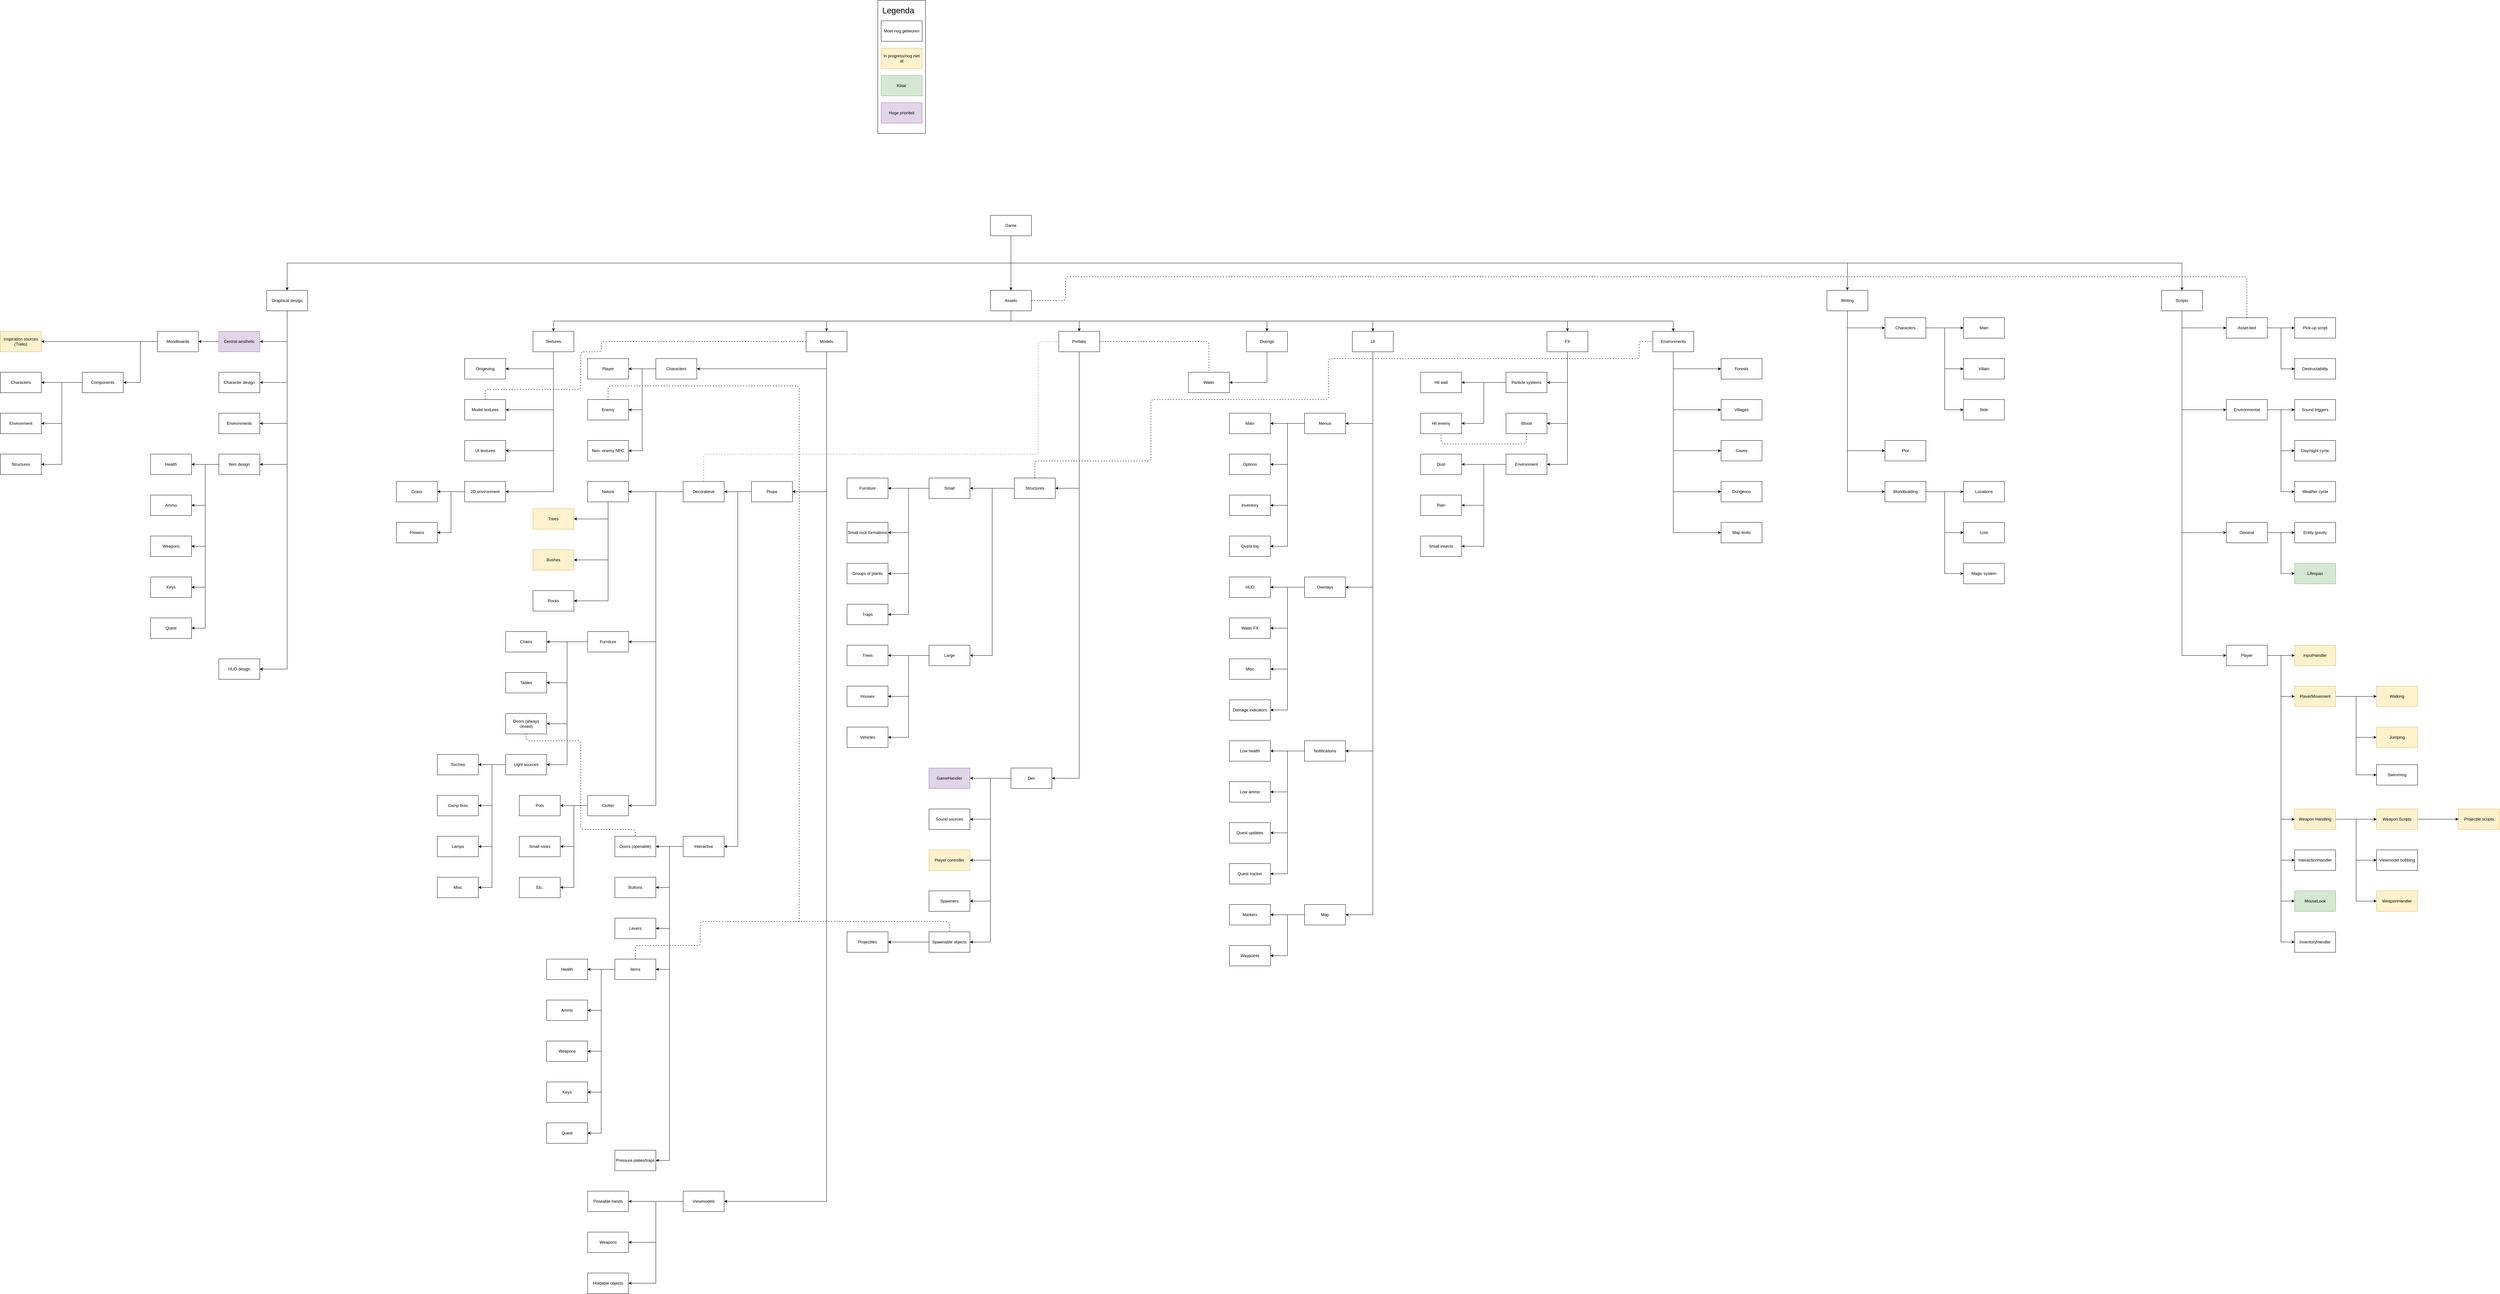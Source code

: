 <mxfile version="13.6.2" type="device"><diagram id="MTQY-oApeXbw65btj64V" name="Page-1"><mxGraphModel dx="4078" dy="1748" grid="1" gridSize="10" guides="1" tooltips="1" connect="1" arrows="1" fold="1" page="0" pageScale="1" pageWidth="827" pageHeight="1169" math="0" shadow="0"><root><mxCell id="0"/><mxCell id="1" parent="0"/><mxCell id="kbyijq5xXA6t5Xpd7Hi_-7" style="edgeStyle=orthogonalEdgeStyle;rounded=0;orthogonalLoop=1;jettySize=auto;html=1;exitX=0.5;exitY=1;exitDx=0;exitDy=0;" parent="1" source="kbyijq5xXA6t5Xpd7Hi_-1" target="kbyijq5xXA6t5Xpd7Hi_-2" edge="1"><mxGeometry relative="1" as="geometry"/></mxCell><mxCell id="kbyijq5xXA6t5Xpd7Hi_-8" style="edgeStyle=orthogonalEdgeStyle;rounded=0;orthogonalLoop=1;jettySize=auto;html=1;exitX=0.5;exitY=1;exitDx=0;exitDy=0;entryX=0.5;entryY=0;entryDx=0;entryDy=0;" parent="1" source="kbyijq5xXA6t5Xpd7Hi_-1" target="kbyijq5xXA6t5Xpd7Hi_-3" edge="1"><mxGeometry relative="1" as="geometry"/></mxCell><mxCell id="kbyijq5xXA6t5Xpd7Hi_-9" style="edgeStyle=orthogonalEdgeStyle;rounded=0;orthogonalLoop=1;jettySize=auto;html=1;exitX=0.5;exitY=1;exitDx=0;exitDy=0;entryX=0.5;entryY=0;entryDx=0;entryDy=0;" parent="1" source="kbyijq5xXA6t5Xpd7Hi_-1" target="kbyijq5xXA6t5Xpd7Hi_-4" edge="1"><mxGeometry relative="1" as="geometry"/></mxCell><mxCell id="kbyijq5xXA6t5Xpd7Hi_-11" style="edgeStyle=orthogonalEdgeStyle;rounded=0;orthogonalLoop=1;jettySize=auto;html=1;exitX=0.5;exitY=1;exitDx=0;exitDy=0;entryX=0.5;entryY=0;entryDx=0;entryDy=0;" parent="1" source="kbyijq5xXA6t5Xpd7Hi_-1" target="kbyijq5xXA6t5Xpd7Hi_-10" edge="1"><mxGeometry relative="1" as="geometry"/></mxCell><mxCell id="kbyijq5xXA6t5Xpd7Hi_-13" style="edgeStyle=orthogonalEdgeStyle;rounded=0;orthogonalLoop=1;jettySize=auto;html=1;exitX=0.5;exitY=1;exitDx=0;exitDy=0;entryX=0.5;entryY=0;entryDx=0;entryDy=0;" parent="1" source="kbyijq5xXA6t5Xpd7Hi_-1" target="kbyijq5xXA6t5Xpd7Hi_-12" edge="1"><mxGeometry relative="1" as="geometry"/></mxCell><mxCell id="kbyijq5xXA6t5Xpd7Hi_-196" style="edgeStyle=orthogonalEdgeStyle;rounded=0;jumpStyle=none;orthogonalLoop=1;jettySize=auto;html=1;exitX=0.5;exitY=1;exitDx=0;exitDy=0;entryX=0.5;entryY=0;entryDx=0;entryDy=0;" parent="1" source="kbyijq5xXA6t5Xpd7Hi_-1" target="kbyijq5xXA6t5Xpd7Hi_-195" edge="1"><mxGeometry relative="1" as="geometry"/></mxCell><mxCell id="kbyijq5xXA6t5Xpd7Hi_-284" style="edgeStyle=orthogonalEdgeStyle;rounded=0;jumpStyle=none;orthogonalLoop=1;jettySize=auto;html=1;exitX=0.5;exitY=1;exitDx=0;exitDy=0;entryX=0.5;entryY=0;entryDx=0;entryDy=0;" parent="1" source="kbyijq5xXA6t5Xpd7Hi_-1" target="kbyijq5xXA6t5Xpd7Hi_-283" edge="1"><mxGeometry relative="1" as="geometry"/></mxCell><mxCell id="kbyijq5xXA6t5Xpd7Hi_-1" value="Assets" style="rounded=0;whiteSpace=wrap;html=1;" parent="1" vertex="1"><mxGeometry x="340" y="120" width="120" height="60" as="geometry"/></mxCell><mxCell id="kbyijq5xXA6t5Xpd7Hi_-17" style="edgeStyle=orthogonalEdgeStyle;rounded=0;orthogonalLoop=1;jettySize=auto;html=1;exitX=0.5;exitY=1;exitDx=0;exitDy=0;entryX=1;entryY=0.5;entryDx=0;entryDy=0;" parent="1" source="kbyijq5xXA6t5Xpd7Hi_-2" target="kbyijq5xXA6t5Xpd7Hi_-14" edge="1"><mxGeometry relative="1" as="geometry"/></mxCell><mxCell id="kbyijq5xXA6t5Xpd7Hi_-18" style="edgeStyle=orthogonalEdgeStyle;rounded=0;orthogonalLoop=1;jettySize=auto;html=1;exitX=0.5;exitY=1;exitDx=0;exitDy=0;entryX=1;entryY=0.5;entryDx=0;entryDy=0;" parent="1" source="kbyijq5xXA6t5Xpd7Hi_-2" target="kbyijq5xXA6t5Xpd7Hi_-15" edge="1"><mxGeometry relative="1" as="geometry"/></mxCell><mxCell id="kbyijq5xXA6t5Xpd7Hi_-19" style="edgeStyle=orthogonalEdgeStyle;rounded=0;orthogonalLoop=1;jettySize=auto;html=1;exitX=0.5;exitY=1;exitDx=0;exitDy=0;entryX=1;entryY=0.5;entryDx=0;entryDy=0;" parent="1" source="kbyijq5xXA6t5Xpd7Hi_-2" target="kbyijq5xXA6t5Xpd7Hi_-16" edge="1"><mxGeometry relative="1" as="geometry"/></mxCell><mxCell id="kbyijq5xXA6t5Xpd7Hi_-46" style="edgeStyle=orthogonalEdgeStyle;rounded=0;orthogonalLoop=1;jettySize=auto;html=1;exitX=0.5;exitY=1;exitDx=0;exitDy=0;entryX=1;entryY=0.5;entryDx=0;entryDy=0;" parent="1" source="kbyijq5xXA6t5Xpd7Hi_-2" target="kbyijq5xXA6t5Xpd7Hi_-45" edge="1"><mxGeometry relative="1" as="geometry"/></mxCell><mxCell id="kbyijq5xXA6t5Xpd7Hi_-2" value="Textures" style="rounded=0;whiteSpace=wrap;html=1;" parent="1" vertex="1"><mxGeometry x="-1000" y="240" width="120" height="60" as="geometry"/></mxCell><mxCell id="kbyijq5xXA6t5Xpd7Hi_-25" style="edgeStyle=orthogonalEdgeStyle;rounded=0;orthogonalLoop=1;jettySize=auto;html=1;exitX=0.5;exitY=1;exitDx=0;exitDy=0;entryX=1;entryY=0.5;entryDx=0;entryDy=0;" parent="1" source="kbyijq5xXA6t5Xpd7Hi_-3" target="kbyijq5xXA6t5Xpd7Hi_-20" edge="1"><mxGeometry relative="1" as="geometry"/></mxCell><mxCell id="kbyijq5xXA6t5Xpd7Hi_-31" style="edgeStyle=orthogonalEdgeStyle;rounded=0;orthogonalLoop=1;jettySize=auto;html=1;exitX=0.5;exitY=1;exitDx=0;exitDy=0;entryX=1;entryY=0.5;entryDx=0;entryDy=0;" parent="1" source="kbyijq5xXA6t5Xpd7Hi_-3" target="kbyijq5xXA6t5Xpd7Hi_-29" edge="1"><mxGeometry relative="1" as="geometry"/></mxCell><mxCell id="58HgQ0xtX8p1XBose_VV-18" style="edgeStyle=orthogonalEdgeStyle;rounded=0;orthogonalLoop=1;jettySize=auto;html=1;exitX=0.5;exitY=1;exitDx=0;exitDy=0;entryX=1;entryY=0.5;entryDx=0;entryDy=0;" parent="1" source="kbyijq5xXA6t5Xpd7Hi_-3" target="58HgQ0xtX8p1XBose_VV-17" edge="1"><mxGeometry relative="1" as="geometry"/></mxCell><mxCell id="kbyijq5xXA6t5Xpd7Hi_-3" value="Models" style="rounded=0;whiteSpace=wrap;html=1;" parent="1" vertex="1"><mxGeometry x="-200" y="240" width="120" height="60" as="geometry"/></mxCell><mxCell id="kbyijq5xXA6t5Xpd7Hi_-122" style="edgeStyle=orthogonalEdgeStyle;rounded=0;jumpStyle=none;orthogonalLoop=1;jettySize=auto;html=1;exitX=0.5;exitY=1;exitDx=0;exitDy=0;entryX=1;entryY=0.5;entryDx=0;entryDy=0;" parent="1" source="kbyijq5xXA6t5Xpd7Hi_-4" target="kbyijq5xXA6t5Xpd7Hi_-118" edge="1"><mxGeometry relative="1" as="geometry"/></mxCell><mxCell id="kbyijq5xXA6t5Xpd7Hi_-123" style="edgeStyle=orthogonalEdgeStyle;rounded=0;jumpStyle=none;orthogonalLoop=1;jettySize=auto;html=1;exitX=0.5;exitY=1;exitDx=0;exitDy=0;entryX=1;entryY=0.5;entryDx=0;entryDy=0;" parent="1" source="kbyijq5xXA6t5Xpd7Hi_-4" target="kbyijq5xXA6t5Xpd7Hi_-116" edge="1"><mxGeometry relative="1" as="geometry"/></mxCell><mxCell id="kbyijq5xXA6t5Xpd7Hi_-4" value="Prefabs" style="rounded=0;whiteSpace=wrap;html=1;" parent="1" vertex="1"><mxGeometry x="540" y="240" width="120" height="60" as="geometry"/></mxCell><mxCell id="kbyijq5xXA6t5Xpd7Hi_-155" style="edgeStyle=orthogonalEdgeStyle;rounded=0;jumpStyle=none;orthogonalLoop=1;jettySize=auto;html=1;exitX=0.5;exitY=1;exitDx=0;exitDy=0;entryX=1;entryY=0.5;entryDx=0;entryDy=0;" parent="1" source="kbyijq5xXA6t5Xpd7Hi_-10" target="kbyijq5xXA6t5Xpd7Hi_-57" edge="1"><mxGeometry relative="1" as="geometry"/></mxCell><mxCell id="kbyijq5xXA6t5Xpd7Hi_-10" value="Overige" style="rounded=0;whiteSpace=wrap;html=1;" parent="1" vertex="1"><mxGeometry x="1090" y="240" width="120" height="60" as="geometry"/></mxCell><mxCell id="kbyijq5xXA6t5Xpd7Hi_-158" style="edgeStyle=orthogonalEdgeStyle;rounded=0;jumpStyle=none;orthogonalLoop=1;jettySize=auto;html=1;exitX=0.5;exitY=1;exitDx=0;exitDy=0;entryX=1;entryY=0.5;entryDx=0;entryDy=0;" parent="1" source="kbyijq5xXA6t5Xpd7Hi_-12" target="kbyijq5xXA6t5Xpd7Hi_-157" edge="1"><mxGeometry relative="1" as="geometry"/></mxCell><mxCell id="kbyijq5xXA6t5Xpd7Hi_-160" style="edgeStyle=orthogonalEdgeStyle;rounded=0;jumpStyle=none;orthogonalLoop=1;jettySize=auto;html=1;exitX=0.5;exitY=1;exitDx=0;exitDy=0;entryX=1;entryY=0.5;entryDx=0;entryDy=0;" parent="1" source="kbyijq5xXA6t5Xpd7Hi_-12" target="kbyijq5xXA6t5Xpd7Hi_-159" edge="1"><mxGeometry relative="1" as="geometry"/></mxCell><mxCell id="kbyijq5xXA6t5Xpd7Hi_-162" style="edgeStyle=orthogonalEdgeStyle;rounded=0;jumpStyle=none;orthogonalLoop=1;jettySize=auto;html=1;exitX=0.5;exitY=1;exitDx=0;exitDy=0;entryX=1;entryY=0.5;entryDx=0;entryDy=0;" parent="1" source="kbyijq5xXA6t5Xpd7Hi_-12" target="kbyijq5xXA6t5Xpd7Hi_-161" edge="1"><mxGeometry relative="1" as="geometry"/></mxCell><mxCell id="kbyijq5xXA6t5Xpd7Hi_-168" style="edgeStyle=orthogonalEdgeStyle;rounded=0;jumpStyle=none;orthogonalLoop=1;jettySize=auto;html=1;exitX=0.5;exitY=1;exitDx=0;exitDy=0;entryX=1;entryY=0.5;entryDx=0;entryDy=0;" parent="1" source="kbyijq5xXA6t5Xpd7Hi_-12" target="kbyijq5xXA6t5Xpd7Hi_-167" edge="1"><mxGeometry relative="1" as="geometry"/></mxCell><mxCell id="kbyijq5xXA6t5Xpd7Hi_-12" value="UI" style="rounded=0;whiteSpace=wrap;html=1;" parent="1" vertex="1"><mxGeometry x="1400" y="240" width="120" height="60" as="geometry"/></mxCell><mxCell id="kbyijq5xXA6t5Xpd7Hi_-14" value="Omgeving" style="rounded=0;whiteSpace=wrap;html=1;" parent="1" vertex="1"><mxGeometry x="-1200" y="320" width="120" height="60" as="geometry"/></mxCell><mxCell id="kbyijq5xXA6t5Xpd7Hi_-15" value="Model textures" style="rounded=0;whiteSpace=wrap;html=1;" parent="1" vertex="1"><mxGeometry x="-1200" y="440" width="120" height="60" as="geometry"/></mxCell><mxCell id="kbyijq5xXA6t5Xpd7Hi_-16" value="UI textures" style="rounded=0;whiteSpace=wrap;html=1;" parent="1" vertex="1"><mxGeometry x="-1200" y="560" width="120" height="60" as="geometry"/></mxCell><mxCell id="kbyijq5xXA6t5Xpd7Hi_-26" style="edgeStyle=orthogonalEdgeStyle;rounded=0;orthogonalLoop=1;jettySize=auto;html=1;exitX=0;exitY=0.5;exitDx=0;exitDy=0;" parent="1" source="kbyijq5xXA6t5Xpd7Hi_-20" target="kbyijq5xXA6t5Xpd7Hi_-21" edge="1"><mxGeometry relative="1" as="geometry"/></mxCell><mxCell id="kbyijq5xXA6t5Xpd7Hi_-27" style="edgeStyle=orthogonalEdgeStyle;rounded=0;orthogonalLoop=1;jettySize=auto;html=1;exitX=0;exitY=0.5;exitDx=0;exitDy=0;entryX=1;entryY=0.5;entryDx=0;entryDy=0;" parent="1" source="kbyijq5xXA6t5Xpd7Hi_-20" target="kbyijq5xXA6t5Xpd7Hi_-22" edge="1"><mxGeometry relative="1" as="geometry"/></mxCell><mxCell id="kbyijq5xXA6t5Xpd7Hi_-28" style="edgeStyle=orthogonalEdgeStyle;rounded=0;orthogonalLoop=1;jettySize=auto;html=1;exitX=0;exitY=0.5;exitDx=0;exitDy=0;entryX=1;entryY=0.5;entryDx=0;entryDy=0;" parent="1" source="kbyijq5xXA6t5Xpd7Hi_-20" target="kbyijq5xXA6t5Xpd7Hi_-23" edge="1"><mxGeometry relative="1" as="geometry"/></mxCell><mxCell id="kbyijq5xXA6t5Xpd7Hi_-20" value="Characters" style="rounded=0;whiteSpace=wrap;html=1;" parent="1" vertex="1"><mxGeometry x="-640" y="320" width="120" height="60" as="geometry"/></mxCell><mxCell id="kbyijq5xXA6t5Xpd7Hi_-21" value="Player" style="rounded=0;whiteSpace=wrap;html=1;" parent="1" vertex="1"><mxGeometry x="-840" y="320" width="120" height="60" as="geometry"/></mxCell><mxCell id="kbyijq5xXA6t5Xpd7Hi_-22" value="Enemy" style="rounded=0;whiteSpace=wrap;html=1;" parent="1" vertex="1"><mxGeometry x="-840" y="440" width="120" height="60" as="geometry"/></mxCell><mxCell id="kbyijq5xXA6t5Xpd7Hi_-23" value="Non- enemy NPC" style="rounded=0;whiteSpace=wrap;html=1;" parent="1" vertex="1"><mxGeometry x="-840" y="560" width="120" height="60" as="geometry"/></mxCell><mxCell id="kbyijq5xXA6t5Xpd7Hi_-34" style="edgeStyle=orthogonalEdgeStyle;rounded=0;orthogonalLoop=1;jettySize=auto;html=1;exitX=0;exitY=0.5;exitDx=0;exitDy=0;entryX=1;entryY=0.5;entryDx=0;entryDy=0;" parent="1" source="kbyijq5xXA6t5Xpd7Hi_-29" target="kbyijq5xXA6t5Xpd7Hi_-32" edge="1"><mxGeometry relative="1" as="geometry"/></mxCell><mxCell id="kbyijq5xXA6t5Xpd7Hi_-35" style="edgeStyle=orthogonalEdgeStyle;rounded=0;orthogonalLoop=1;jettySize=auto;html=1;exitX=0;exitY=0.5;exitDx=0;exitDy=0;entryX=1;entryY=0.5;entryDx=0;entryDy=0;" parent="1" source="kbyijq5xXA6t5Xpd7Hi_-29" target="kbyijq5xXA6t5Xpd7Hi_-33" edge="1"><mxGeometry relative="1" as="geometry"/></mxCell><mxCell id="kbyijq5xXA6t5Xpd7Hi_-29" value="Props" style="rounded=0;whiteSpace=wrap;html=1;" parent="1" vertex="1"><mxGeometry x="-360" y="680" width="120" height="60" as="geometry"/></mxCell><mxCell id="kbyijq5xXA6t5Xpd7Hi_-39" style="edgeStyle=orthogonalEdgeStyle;rounded=0;orthogonalLoop=1;jettySize=auto;html=1;exitX=0;exitY=0.5;exitDx=0;exitDy=0;" parent="1" source="kbyijq5xXA6t5Xpd7Hi_-32" target="kbyijq5xXA6t5Xpd7Hi_-36" edge="1"><mxGeometry relative="1" as="geometry"/></mxCell><mxCell id="kbyijq5xXA6t5Xpd7Hi_-40" style="edgeStyle=orthogonalEdgeStyle;rounded=0;orthogonalLoop=1;jettySize=auto;html=1;exitX=0;exitY=0.5;exitDx=0;exitDy=0;entryX=1;entryY=0.5;entryDx=0;entryDy=0;" parent="1" source="kbyijq5xXA6t5Xpd7Hi_-32" target="kbyijq5xXA6t5Xpd7Hi_-37" edge="1"><mxGeometry relative="1" as="geometry"/></mxCell><mxCell id="kbyijq5xXA6t5Xpd7Hi_-41" style="edgeStyle=orthogonalEdgeStyle;rounded=0;orthogonalLoop=1;jettySize=auto;html=1;exitX=0;exitY=0.5;exitDx=0;exitDy=0;entryX=1;entryY=0.5;entryDx=0;entryDy=0;" parent="1" source="kbyijq5xXA6t5Xpd7Hi_-32" target="kbyijq5xXA6t5Xpd7Hi_-38" edge="1"><mxGeometry relative="1" as="geometry"/></mxCell><mxCell id="kbyijq5xXA6t5Xpd7Hi_-32" value="Decoratieve" style="rounded=0;whiteSpace=wrap;html=1;" parent="1" vertex="1"><mxGeometry x="-560" y="680" width="120" height="60" as="geometry"/></mxCell><mxCell id="kbyijq5xXA6t5Xpd7Hi_-83" style="edgeStyle=orthogonalEdgeStyle;rounded=0;orthogonalLoop=1;jettySize=auto;html=1;exitX=0;exitY=0.5;exitDx=0;exitDy=0;entryX=1;entryY=0.5;entryDx=0;entryDy=0;" parent="1" source="kbyijq5xXA6t5Xpd7Hi_-33" target="kbyijq5xXA6t5Xpd7Hi_-82" edge="1"><mxGeometry relative="1" as="geometry"/></mxCell><mxCell id="kbyijq5xXA6t5Xpd7Hi_-93" style="edgeStyle=orthogonalEdgeStyle;rounded=0;orthogonalLoop=1;jettySize=auto;html=1;exitX=0;exitY=0.5;exitDx=0;exitDy=0;entryX=1;entryY=0.5;entryDx=0;entryDy=0;" parent="1" source="kbyijq5xXA6t5Xpd7Hi_-33" target="kbyijq5xXA6t5Xpd7Hi_-92" edge="1"><mxGeometry relative="1" as="geometry"/></mxCell><mxCell id="kbyijq5xXA6t5Xpd7Hi_-95" style="edgeStyle=orthogonalEdgeStyle;rounded=0;orthogonalLoop=1;jettySize=auto;html=1;exitX=0;exitY=0.5;exitDx=0;exitDy=0;entryX=1;entryY=0.5;entryDx=0;entryDy=0;" parent="1" source="kbyijq5xXA6t5Xpd7Hi_-33" target="kbyijq5xXA6t5Xpd7Hi_-94" edge="1"><mxGeometry relative="1" as="geometry"/></mxCell><mxCell id="kbyijq5xXA6t5Xpd7Hi_-97" style="edgeStyle=orthogonalEdgeStyle;rounded=0;orthogonalLoop=1;jettySize=auto;html=1;exitX=0;exitY=0.5;exitDx=0;exitDy=0;entryX=1;entryY=0.5;entryDx=0;entryDy=0;" parent="1" source="kbyijq5xXA6t5Xpd7Hi_-33" target="kbyijq5xXA6t5Xpd7Hi_-96" edge="1"><mxGeometry relative="1" as="geometry"/></mxCell><mxCell id="kbyijq5xXA6t5Xpd7Hi_-112" style="edgeStyle=orthogonalEdgeStyle;rounded=0;orthogonalLoop=1;jettySize=auto;html=1;exitX=0;exitY=0.5;exitDx=0;exitDy=0;entryX=1;entryY=0.5;entryDx=0;entryDy=0;" parent="1" source="kbyijq5xXA6t5Xpd7Hi_-33" target="kbyijq5xXA6t5Xpd7Hi_-111" edge="1"><mxGeometry relative="1" as="geometry"/></mxCell><mxCell id="kbyijq5xXA6t5Xpd7Hi_-33" value="Interactive" style="rounded=0;whiteSpace=wrap;html=1;" parent="1" vertex="1"><mxGeometry x="-560" y="1720" width="120" height="60" as="geometry"/></mxCell><mxCell id="kbyijq5xXA6t5Xpd7Hi_-50" style="edgeStyle=orthogonalEdgeStyle;rounded=0;orthogonalLoop=1;jettySize=auto;html=1;exitX=0.5;exitY=1;exitDx=0;exitDy=0;entryX=1;entryY=0.5;entryDx=0;entryDy=0;" parent="1" source="kbyijq5xXA6t5Xpd7Hi_-36" target="kbyijq5xXA6t5Xpd7Hi_-42" edge="1"><mxGeometry relative="1" as="geometry"/></mxCell><mxCell id="kbyijq5xXA6t5Xpd7Hi_-51" style="edgeStyle=orthogonalEdgeStyle;rounded=0;orthogonalLoop=1;jettySize=auto;html=1;exitX=0.5;exitY=1;exitDx=0;exitDy=0;entryX=1;entryY=0.5;entryDx=0;entryDy=0;" parent="1" source="kbyijq5xXA6t5Xpd7Hi_-36" target="kbyijq5xXA6t5Xpd7Hi_-43" edge="1"><mxGeometry relative="1" as="geometry"/></mxCell><mxCell id="kbyijq5xXA6t5Xpd7Hi_-56" style="edgeStyle=orthogonalEdgeStyle;rounded=0;orthogonalLoop=1;jettySize=auto;html=1;exitX=0.5;exitY=1;exitDx=0;exitDy=0;entryX=1;entryY=0.5;entryDx=0;entryDy=0;" parent="1" source="kbyijq5xXA6t5Xpd7Hi_-36" target="kbyijq5xXA6t5Xpd7Hi_-55" edge="1"><mxGeometry relative="1" as="geometry"/></mxCell><mxCell id="kbyijq5xXA6t5Xpd7Hi_-36" value="Nature" style="rounded=0;whiteSpace=wrap;html=1;" parent="1" vertex="1"><mxGeometry x="-840" y="680" width="120" height="60" as="geometry"/></mxCell><mxCell id="kbyijq5xXA6t5Xpd7Hi_-61" style="edgeStyle=orthogonalEdgeStyle;rounded=0;orthogonalLoop=1;jettySize=auto;html=1;exitX=0;exitY=0.5;exitDx=0;exitDy=0;entryX=1;entryY=0.5;entryDx=0;entryDy=0;" parent="1" source="kbyijq5xXA6t5Xpd7Hi_-37" target="kbyijq5xXA6t5Xpd7Hi_-59" edge="1"><mxGeometry relative="1" as="geometry"/></mxCell><mxCell id="kbyijq5xXA6t5Xpd7Hi_-62" style="edgeStyle=orthogonalEdgeStyle;rounded=0;orthogonalLoop=1;jettySize=auto;html=1;exitX=0;exitY=0.5;exitDx=0;exitDy=0;entryX=1;entryY=0.5;entryDx=0;entryDy=0;" parent="1" source="kbyijq5xXA6t5Xpd7Hi_-37" target="kbyijq5xXA6t5Xpd7Hi_-60" edge="1"><mxGeometry relative="1" as="geometry"/></mxCell><mxCell id="kbyijq5xXA6t5Xpd7Hi_-65" style="edgeStyle=orthogonalEdgeStyle;rounded=0;orthogonalLoop=1;jettySize=auto;html=1;exitX=0;exitY=0.5;exitDx=0;exitDy=0;entryX=1;entryY=0.5;entryDx=0;entryDy=0;" parent="1" source="kbyijq5xXA6t5Xpd7Hi_-37" target="kbyijq5xXA6t5Xpd7Hi_-64" edge="1"><mxGeometry relative="1" as="geometry"/></mxCell><mxCell id="kbyijq5xXA6t5Xpd7Hi_-73" style="edgeStyle=orthogonalEdgeStyle;rounded=0;orthogonalLoop=1;jettySize=auto;html=1;exitX=0;exitY=0.5;exitDx=0;exitDy=0;entryX=1;entryY=0.5;entryDx=0;entryDy=0;" parent="1" source="kbyijq5xXA6t5Xpd7Hi_-37" target="kbyijq5xXA6t5Xpd7Hi_-72" edge="1"><mxGeometry relative="1" as="geometry"/></mxCell><mxCell id="kbyijq5xXA6t5Xpd7Hi_-37" value="Furniture" style="rounded=0;whiteSpace=wrap;html=1;" parent="1" vertex="1"><mxGeometry x="-840" y="1120" width="120" height="60" as="geometry"/></mxCell><mxCell id="kbyijq5xXA6t5Xpd7Hi_-86" style="edgeStyle=orthogonalEdgeStyle;rounded=0;orthogonalLoop=1;jettySize=auto;html=1;exitX=0;exitY=0.5;exitDx=0;exitDy=0;entryX=1;entryY=0.5;entryDx=0;entryDy=0;" parent="1" source="kbyijq5xXA6t5Xpd7Hi_-38" target="kbyijq5xXA6t5Xpd7Hi_-84" edge="1"><mxGeometry relative="1" as="geometry"/></mxCell><mxCell id="kbyijq5xXA6t5Xpd7Hi_-90" style="edgeStyle=orthogonalEdgeStyle;rounded=0;orthogonalLoop=1;jettySize=auto;html=1;exitX=0;exitY=0.5;exitDx=0;exitDy=0;entryX=1;entryY=0.5;entryDx=0;entryDy=0;" parent="1" source="kbyijq5xXA6t5Xpd7Hi_-38" target="kbyijq5xXA6t5Xpd7Hi_-88" edge="1"><mxGeometry relative="1" as="geometry"/></mxCell><mxCell id="kbyijq5xXA6t5Xpd7Hi_-91" style="edgeStyle=orthogonalEdgeStyle;rounded=0;orthogonalLoop=1;jettySize=auto;html=1;exitX=0;exitY=0.5;exitDx=0;exitDy=0;entryX=1;entryY=0.5;entryDx=0;entryDy=0;" parent="1" source="kbyijq5xXA6t5Xpd7Hi_-38" target="kbyijq5xXA6t5Xpd7Hi_-89" edge="1"><mxGeometry relative="1" as="geometry"/></mxCell><mxCell id="kbyijq5xXA6t5Xpd7Hi_-38" value="Clutter" style="rounded=0;whiteSpace=wrap;html=1;" parent="1" vertex="1"><mxGeometry x="-840" y="1600" width="120" height="60" as="geometry"/></mxCell><mxCell id="kbyijq5xXA6t5Xpd7Hi_-42" value="Trees" style="rounded=0;whiteSpace=wrap;html=1;fillColor=#fff2cc;strokeColor=#d6b656;" parent="1" vertex="1"><mxGeometry x="-1000" y="760" width="120" height="60" as="geometry"/></mxCell><mxCell id="kbyijq5xXA6t5Xpd7Hi_-43" value="Bushes" style="rounded=0;whiteSpace=wrap;html=1;fillColor=#fff2cc;strokeColor=#d6b656;" parent="1" vertex="1"><mxGeometry x="-1000" y="880" width="120" height="60" as="geometry"/></mxCell><mxCell id="kbyijq5xXA6t5Xpd7Hi_-49" style="edgeStyle=orthogonalEdgeStyle;rounded=0;orthogonalLoop=1;jettySize=auto;html=1;exitX=0;exitY=0.5;exitDx=0;exitDy=0;" parent="1" source="kbyijq5xXA6t5Xpd7Hi_-45" target="kbyijq5xXA6t5Xpd7Hi_-48" edge="1"><mxGeometry relative="1" as="geometry"/></mxCell><mxCell id="kbyijq5xXA6t5Xpd7Hi_-54" style="edgeStyle=orthogonalEdgeStyle;rounded=0;orthogonalLoop=1;jettySize=auto;html=1;exitX=0;exitY=0.5;exitDx=0;exitDy=0;entryX=1;entryY=0.5;entryDx=0;entryDy=0;" parent="1" source="kbyijq5xXA6t5Xpd7Hi_-45" target="kbyijq5xXA6t5Xpd7Hi_-53" edge="1"><mxGeometry relative="1" as="geometry"/></mxCell><mxCell id="kbyijq5xXA6t5Xpd7Hi_-45" value="2D environment" style="rounded=0;whiteSpace=wrap;html=1;" parent="1" vertex="1"><mxGeometry x="-1200" y="680" width="120" height="60" as="geometry"/></mxCell><mxCell id="kbyijq5xXA6t5Xpd7Hi_-48" value="Grass" style="rounded=0;whiteSpace=wrap;html=1;" parent="1" vertex="1"><mxGeometry x="-1400" y="680" width="120" height="60" as="geometry"/></mxCell><mxCell id="kbyijq5xXA6t5Xpd7Hi_-53" value="Flowers" style="rounded=0;whiteSpace=wrap;html=1;" parent="1" vertex="1"><mxGeometry x="-1400" y="800" width="120" height="60" as="geometry"/></mxCell><mxCell id="kbyijq5xXA6t5Xpd7Hi_-55" value="Rocks" style="rounded=0;whiteSpace=wrap;html=1;" parent="1" vertex="1"><mxGeometry x="-1000" y="1000" width="120" height="60" as="geometry"/></mxCell><mxCell id="kbyijq5xXA6t5Xpd7Hi_-57" value="Water" style="rounded=0;whiteSpace=wrap;html=1;" parent="1" vertex="1"><mxGeometry x="920" y="360" width="120" height="60" as="geometry"/></mxCell><mxCell id="kbyijq5xXA6t5Xpd7Hi_-59" value="Chairs" style="rounded=0;whiteSpace=wrap;html=1;" parent="1" vertex="1"><mxGeometry x="-1080" y="1120" width="120" height="60" as="geometry"/></mxCell><mxCell id="kbyijq5xXA6t5Xpd7Hi_-60" value="Tables" style="rounded=0;whiteSpace=wrap;html=1;" parent="1" vertex="1"><mxGeometry x="-1080" y="1240" width="120" height="60" as="geometry"/></mxCell><mxCell id="kbyijq5xXA6t5Xpd7Hi_-64" value="Doors (always closed)" style="rounded=0;whiteSpace=wrap;html=1;" parent="1" vertex="1"><mxGeometry x="-1080" y="1360" width="120" height="60" as="geometry"/></mxCell><mxCell id="kbyijq5xXA6t5Xpd7Hi_-67" value="" style="rounded=0;whiteSpace=wrap;html=1;" parent="1" vertex="1"><mxGeometry x="10" y="-730" width="140" height="390" as="geometry"/></mxCell><mxCell id="kbyijq5xXA6t5Xpd7Hi_-68" value="&lt;span style=&quot;font-size: 24px&quot;&gt;Legenda&lt;/span&gt;" style="text;html=1;strokeColor=none;fillColor=none;align=center;verticalAlign=middle;whiteSpace=wrap;rounded=0;" parent="1" vertex="1"><mxGeometry x="50" y="-710" width="40" height="20" as="geometry"/></mxCell><mxCell id="kbyijq5xXA6t5Xpd7Hi_-69" value="Klaar" style="rounded=0;whiteSpace=wrap;html=1;fillColor=#d5e8d4;strokeColor=#82b366;" parent="1" vertex="1"><mxGeometry x="20" y="-510" width="120" height="60" as="geometry"/></mxCell><mxCell id="kbyijq5xXA6t5Xpd7Hi_-70" value="In progress/nog niet af" style="rounded=0;whiteSpace=wrap;html=1;fillColor=#fff2cc;strokeColor=#d6b656;" parent="1" vertex="1"><mxGeometry x="20" y="-590" width="120" height="60" as="geometry"/></mxCell><mxCell id="kbyijq5xXA6t5Xpd7Hi_-71" value="Moet nog gebeuren" style="rounded=0;whiteSpace=wrap;html=1;" parent="1" vertex="1"><mxGeometry x="20" y="-670" width="120" height="60" as="geometry"/></mxCell><mxCell id="kbyijq5xXA6t5Xpd7Hi_-78" style="edgeStyle=orthogonalEdgeStyle;rounded=0;orthogonalLoop=1;jettySize=auto;html=1;exitX=0;exitY=0.5;exitDx=0;exitDy=0;entryX=1;entryY=0.5;entryDx=0;entryDy=0;" parent="1" source="kbyijq5xXA6t5Xpd7Hi_-72" target="kbyijq5xXA6t5Xpd7Hi_-74" edge="1"><mxGeometry relative="1" as="geometry"/></mxCell><mxCell id="kbyijq5xXA6t5Xpd7Hi_-79" style="edgeStyle=orthogonalEdgeStyle;rounded=0;orthogonalLoop=1;jettySize=auto;html=1;exitX=0;exitY=0.5;exitDx=0;exitDy=0;entryX=1;entryY=0.5;entryDx=0;entryDy=0;" parent="1" source="kbyijq5xXA6t5Xpd7Hi_-72" target="kbyijq5xXA6t5Xpd7Hi_-75" edge="1"><mxGeometry relative="1" as="geometry"/></mxCell><mxCell id="kbyijq5xXA6t5Xpd7Hi_-80" style="edgeStyle=orthogonalEdgeStyle;rounded=0;orthogonalLoop=1;jettySize=auto;html=1;exitX=0;exitY=0.5;exitDx=0;exitDy=0;entryX=1;entryY=0.5;entryDx=0;entryDy=0;" parent="1" source="kbyijq5xXA6t5Xpd7Hi_-72" target="kbyijq5xXA6t5Xpd7Hi_-76" edge="1"><mxGeometry relative="1" as="geometry"/></mxCell><mxCell id="kbyijq5xXA6t5Xpd7Hi_-81" style="edgeStyle=orthogonalEdgeStyle;rounded=0;orthogonalLoop=1;jettySize=auto;html=1;exitX=0;exitY=0.5;exitDx=0;exitDy=0;entryX=1;entryY=0.5;entryDx=0;entryDy=0;" parent="1" source="kbyijq5xXA6t5Xpd7Hi_-72" target="kbyijq5xXA6t5Xpd7Hi_-77" edge="1"><mxGeometry relative="1" as="geometry"/></mxCell><mxCell id="kbyijq5xXA6t5Xpd7Hi_-72" value="Light sources" style="rounded=0;whiteSpace=wrap;html=1;" parent="1" vertex="1"><mxGeometry x="-1080" y="1480" width="120" height="60" as="geometry"/></mxCell><mxCell id="kbyijq5xXA6t5Xpd7Hi_-74" value="Torches" style="rounded=0;whiteSpace=wrap;html=1;" parent="1" vertex="1"><mxGeometry x="-1280" y="1480" width="120" height="60" as="geometry"/></mxCell><mxCell id="kbyijq5xXA6t5Xpd7Hi_-75" value="Camp fires" style="rounded=0;whiteSpace=wrap;html=1;" parent="1" vertex="1"><mxGeometry x="-1280" y="1600" width="120" height="60" as="geometry"/></mxCell><mxCell id="kbyijq5xXA6t5Xpd7Hi_-76" value="Lamps" style="rounded=0;whiteSpace=wrap;html=1;" parent="1" vertex="1"><mxGeometry x="-1280" y="1720" width="120" height="60" as="geometry"/></mxCell><mxCell id="kbyijq5xXA6t5Xpd7Hi_-77" value="Misc" style="rounded=0;whiteSpace=wrap;html=1;" parent="1" vertex="1"><mxGeometry x="-1280" y="1840" width="120" height="60" as="geometry"/></mxCell><mxCell id="kbyijq5xXA6t5Xpd7Hi_-82" value="Doors (openable)" style="rounded=0;whiteSpace=wrap;html=1;" parent="1" vertex="1"><mxGeometry x="-760" y="1720" width="120" height="60" as="geometry"/></mxCell><mxCell id="kbyijq5xXA6t5Xpd7Hi_-84" value="Pots" style="rounded=0;whiteSpace=wrap;html=1;" parent="1" vertex="1"><mxGeometry x="-1040" y="1600" width="120" height="60" as="geometry"/></mxCell><mxCell id="kbyijq5xXA6t5Xpd7Hi_-85" value="" style="endArrow=none;dashed=1;html=1;dashPattern=1 3;strokeWidth=2;exitX=0.5;exitY=1;exitDx=0;exitDy=0;" parent="1" source="kbyijq5xXA6t5Xpd7Hi_-64" target="kbyijq5xXA6t5Xpd7Hi_-82" edge="1"><mxGeometry width="50" height="50" relative="1" as="geometry"><mxPoint x="-870" y="1760" as="sourcePoint"/><mxPoint x="-820" y="1710" as="targetPoint"/><Array as="points"><mxPoint x="-1020" y="1440"/><mxPoint x="-860" y="1440"/><mxPoint x="-860" y="1700"/><mxPoint x="-700" y="1700"/></Array></mxGeometry></mxCell><mxCell id="kbyijq5xXA6t5Xpd7Hi_-88" value="Small rocks" style="rounded=0;whiteSpace=wrap;html=1;" parent="1" vertex="1"><mxGeometry x="-1040" y="1720" width="120" height="60" as="geometry"/></mxCell><mxCell id="kbyijq5xXA6t5Xpd7Hi_-89" value="Etc." style="rounded=0;whiteSpace=wrap;html=1;" parent="1" vertex="1"><mxGeometry x="-1040" y="1840" width="120" height="60" as="geometry"/></mxCell><mxCell id="kbyijq5xXA6t5Xpd7Hi_-92" value="Buttons" style="rounded=0;whiteSpace=wrap;html=1;" parent="1" vertex="1"><mxGeometry x="-760" y="1840" width="120" height="60" as="geometry"/></mxCell><mxCell id="kbyijq5xXA6t5Xpd7Hi_-94" value="Levers" style="rounded=0;whiteSpace=wrap;html=1;" parent="1" vertex="1"><mxGeometry x="-760" y="1960" width="120" height="60" as="geometry"/></mxCell><mxCell id="kbyijq5xXA6t5Xpd7Hi_-101" style="edgeStyle=orthogonalEdgeStyle;rounded=0;orthogonalLoop=1;jettySize=auto;html=1;exitX=0;exitY=0.5;exitDx=0;exitDy=0;entryX=1;entryY=0.5;entryDx=0;entryDy=0;" parent="1" source="kbyijq5xXA6t5Xpd7Hi_-96" target="kbyijq5xXA6t5Xpd7Hi_-98" edge="1"><mxGeometry relative="1" as="geometry"/></mxCell><mxCell id="kbyijq5xXA6t5Xpd7Hi_-102" style="edgeStyle=orthogonalEdgeStyle;rounded=0;orthogonalLoop=1;jettySize=auto;html=1;exitX=0;exitY=0.5;exitDx=0;exitDy=0;entryX=1;entryY=0.5;entryDx=0;entryDy=0;" parent="1" source="kbyijq5xXA6t5Xpd7Hi_-96" target="kbyijq5xXA6t5Xpd7Hi_-99" edge="1"><mxGeometry relative="1" as="geometry"/></mxCell><mxCell id="kbyijq5xXA6t5Xpd7Hi_-103" style="edgeStyle=orthogonalEdgeStyle;rounded=0;orthogonalLoop=1;jettySize=auto;html=1;exitX=0;exitY=0.5;exitDx=0;exitDy=0;entryX=1;entryY=0.5;entryDx=0;entryDy=0;" parent="1" source="kbyijq5xXA6t5Xpd7Hi_-96" target="kbyijq5xXA6t5Xpd7Hi_-100" edge="1"><mxGeometry relative="1" as="geometry"/></mxCell><mxCell id="kbyijq5xXA6t5Xpd7Hi_-105" style="edgeStyle=orthogonalEdgeStyle;rounded=0;orthogonalLoop=1;jettySize=auto;html=1;exitX=0;exitY=0.5;exitDx=0;exitDy=0;entryX=1;entryY=0.5;entryDx=0;entryDy=0;" parent="1" source="kbyijq5xXA6t5Xpd7Hi_-96" target="kbyijq5xXA6t5Xpd7Hi_-104" edge="1"><mxGeometry relative="1" as="geometry"/></mxCell><mxCell id="kbyijq5xXA6t5Xpd7Hi_-107" style="edgeStyle=orthogonalEdgeStyle;rounded=0;orthogonalLoop=1;jettySize=auto;html=1;exitX=0;exitY=0.5;exitDx=0;exitDy=0;entryX=1;entryY=0.5;entryDx=0;entryDy=0;" parent="1" source="kbyijq5xXA6t5Xpd7Hi_-96" target="kbyijq5xXA6t5Xpd7Hi_-106" edge="1"><mxGeometry relative="1" as="geometry"/></mxCell><mxCell id="kbyijq5xXA6t5Xpd7Hi_-96" value="Items" style="rounded=0;whiteSpace=wrap;html=1;" parent="1" vertex="1"><mxGeometry x="-760" y="2080" width="120" height="60" as="geometry"/></mxCell><mxCell id="kbyijq5xXA6t5Xpd7Hi_-98" value="Health" style="rounded=0;whiteSpace=wrap;html=1;" parent="1" vertex="1"><mxGeometry x="-960" y="2080" width="120" height="60" as="geometry"/></mxCell><mxCell id="kbyijq5xXA6t5Xpd7Hi_-99" value="Ammo" style="rounded=0;whiteSpace=wrap;html=1;" parent="1" vertex="1"><mxGeometry x="-960" y="2200" width="120" height="60" as="geometry"/></mxCell><mxCell id="kbyijq5xXA6t5Xpd7Hi_-100" value="Weapons" style="rounded=0;whiteSpace=wrap;html=1;" parent="1" vertex="1"><mxGeometry x="-960" y="2320" width="120" height="60" as="geometry"/></mxCell><mxCell id="kbyijq5xXA6t5Xpd7Hi_-104" value="Keys" style="rounded=0;whiteSpace=wrap;html=1;" parent="1" vertex="1"><mxGeometry x="-960" y="2440" width="120" height="60" as="geometry"/></mxCell><mxCell id="kbyijq5xXA6t5Xpd7Hi_-106" value="Quest" style="rounded=0;whiteSpace=wrap;html=1;" parent="1" vertex="1"><mxGeometry x="-960" y="2560" width="120" height="60" as="geometry"/></mxCell><mxCell id="kbyijq5xXA6t5Xpd7Hi_-111" value="Pressure plates/traps" style="rounded=0;whiteSpace=wrap;html=1;" parent="1" vertex="1"><mxGeometry x="-760" y="2640" width="120" height="60" as="geometry"/></mxCell><mxCell id="kbyijq5xXA6t5Xpd7Hi_-113" value="" style="endArrow=none;dashed=1;html=1;dashPattern=1 3;strokeWidth=2;entryX=0.5;entryY=0;entryDx=0;entryDy=0;exitX=0;exitY=0.5;exitDx=0;exitDy=0;" parent="1" source="kbyijq5xXA6t5Xpd7Hi_-3" target="kbyijq5xXA6t5Xpd7Hi_-15" edge="1"><mxGeometry width="50" height="50" relative="1" as="geometry"><mxPoint x="-310" y="660" as="sourcePoint"/><mxPoint x="-260" y="610" as="targetPoint"/><Array as="points"><mxPoint x="-800" y="270"/><mxPoint x="-800" y="300"/><mxPoint x="-860" y="300"/><mxPoint x="-860" y="410"/><mxPoint x="-1140" y="410"/></Array></mxGeometry></mxCell><mxCell id="kbyijq5xXA6t5Xpd7Hi_-115" value="" style="endArrow=none;dashed=1;html=1;dashPattern=1 3;strokeWidth=2;exitX=0.5;exitY=0;exitDx=0;exitDy=0;entryX=0;entryY=0.5;entryDx=0;entryDy=0;jumpStyle=none;fillColor=#dae8fc;strokeColor=#6c8ebf;" parent="1" source="kbyijq5xXA6t5Xpd7Hi_-32" target="kbyijq5xXA6t5Xpd7Hi_-4" edge="1"><mxGeometry width="50" height="50" relative="1" as="geometry"><mxPoint x="460" y="510" as="sourcePoint"/><mxPoint x="510" y="460" as="targetPoint"/><Array as="points"><mxPoint x="-500" y="600"/><mxPoint x="480" y="600"/><mxPoint x="480" y="270"/></Array></mxGeometry></mxCell><mxCell id="kbyijq5xXA6t5Xpd7Hi_-124" style="edgeStyle=orthogonalEdgeStyle;rounded=0;jumpStyle=none;orthogonalLoop=1;jettySize=auto;html=1;exitX=0;exitY=0.5;exitDx=0;exitDy=0;entryX=1;entryY=0.5;entryDx=0;entryDy=0;" parent="1" source="kbyijq5xXA6t5Xpd7Hi_-116" target="kbyijq5xXA6t5Xpd7Hi_-119" edge="1"><mxGeometry relative="1" as="geometry"/></mxCell><mxCell id="kbyijq5xXA6t5Xpd7Hi_-125" style="edgeStyle=orthogonalEdgeStyle;rounded=0;jumpStyle=none;orthogonalLoop=1;jettySize=auto;html=1;exitX=0;exitY=0.5;exitDx=0;exitDy=0;entryX=1;entryY=0.5;entryDx=0;entryDy=0;" parent="1" source="kbyijq5xXA6t5Xpd7Hi_-116" target="kbyijq5xXA6t5Xpd7Hi_-120" edge="1"><mxGeometry relative="1" as="geometry"/></mxCell><mxCell id="kbyijq5xXA6t5Xpd7Hi_-116" value="Structures" style="rounded=0;whiteSpace=wrap;html=1;" parent="1" vertex="1"><mxGeometry x="410" y="670" width="120" height="60" as="geometry"/></mxCell><mxCell id="kbyijq5xXA6t5Xpd7Hi_-141" style="edgeStyle=orthogonalEdgeStyle;rounded=0;jumpStyle=none;orthogonalLoop=1;jettySize=auto;html=1;exitX=0;exitY=0.5;exitDx=0;exitDy=0;entryX=1;entryY=0.5;entryDx=0;entryDy=0;" parent="1" source="kbyijq5xXA6t5Xpd7Hi_-118" target="kbyijq5xXA6t5Xpd7Hi_-140" edge="1"><mxGeometry relative="1" as="geometry"/></mxCell><mxCell id="kbyijq5xXA6t5Xpd7Hi_-143" style="edgeStyle=orthogonalEdgeStyle;rounded=0;jumpStyle=none;orthogonalLoop=1;jettySize=auto;html=1;exitX=0;exitY=0.5;exitDx=0;exitDy=0;entryX=1;entryY=0.5;entryDx=0;entryDy=0;" parent="1" source="kbyijq5xXA6t5Xpd7Hi_-118" target="kbyijq5xXA6t5Xpd7Hi_-142" edge="1"><mxGeometry relative="1" as="geometry"/></mxCell><mxCell id="kbyijq5xXA6t5Xpd7Hi_-145" style="edgeStyle=orthogonalEdgeStyle;rounded=0;jumpStyle=none;orthogonalLoop=1;jettySize=auto;html=1;exitX=0;exitY=0.5;exitDx=0;exitDy=0;entryX=1;entryY=0.5;entryDx=0;entryDy=0;" parent="1" source="kbyijq5xXA6t5Xpd7Hi_-118" target="kbyijq5xXA6t5Xpd7Hi_-144" edge="1"><mxGeometry relative="1" as="geometry"/></mxCell><mxCell id="kbyijq5xXA6t5Xpd7Hi_-147" style="edgeStyle=orthogonalEdgeStyle;rounded=0;jumpStyle=none;orthogonalLoop=1;jettySize=auto;html=1;exitX=0;exitY=0.5;exitDx=0;exitDy=0;entryX=1;entryY=0.5;entryDx=0;entryDy=0;" parent="1" source="kbyijq5xXA6t5Xpd7Hi_-118" target="kbyijq5xXA6t5Xpd7Hi_-146" edge="1"><mxGeometry relative="1" as="geometry"/></mxCell><mxCell id="kbyijq5xXA6t5Xpd7Hi_-149" style="edgeStyle=orthogonalEdgeStyle;rounded=0;jumpStyle=none;orthogonalLoop=1;jettySize=auto;html=1;exitX=0;exitY=0.5;exitDx=0;exitDy=0;entryX=1;entryY=0.5;entryDx=0;entryDy=0;" parent="1" source="kbyijq5xXA6t5Xpd7Hi_-118" target="kbyijq5xXA6t5Xpd7Hi_-148" edge="1"><mxGeometry relative="1" as="geometry"/></mxCell><mxCell id="kbyijq5xXA6t5Xpd7Hi_-118" value="Dev" style="rounded=0;whiteSpace=wrap;html=1;" parent="1" vertex="1"><mxGeometry x="400" y="1520" width="120" height="60" as="geometry"/></mxCell><mxCell id="kbyijq5xXA6t5Xpd7Hi_-127" style="edgeStyle=orthogonalEdgeStyle;rounded=0;jumpStyle=none;orthogonalLoop=1;jettySize=auto;html=1;exitX=0;exitY=0.5;exitDx=0;exitDy=0;entryX=1;entryY=0.5;entryDx=0;entryDy=0;" parent="1" source="kbyijq5xXA6t5Xpd7Hi_-119" target="kbyijq5xXA6t5Xpd7Hi_-126" edge="1"><mxGeometry relative="1" as="geometry"/></mxCell><mxCell id="kbyijq5xXA6t5Xpd7Hi_-129" style="edgeStyle=orthogonalEdgeStyle;rounded=0;jumpStyle=none;orthogonalLoop=1;jettySize=auto;html=1;exitX=0;exitY=0.5;exitDx=0;exitDy=0;entryX=1;entryY=0.5;entryDx=0;entryDy=0;" parent="1" source="kbyijq5xXA6t5Xpd7Hi_-119" target="kbyijq5xXA6t5Xpd7Hi_-128" edge="1"><mxGeometry relative="1" as="geometry"/></mxCell><mxCell id="kbyijq5xXA6t5Xpd7Hi_-131" style="edgeStyle=orthogonalEdgeStyle;rounded=0;jumpStyle=none;orthogonalLoop=1;jettySize=auto;html=1;exitX=0;exitY=0.5;exitDx=0;exitDy=0;entryX=1;entryY=0.5;entryDx=0;entryDy=0;" parent="1" source="kbyijq5xXA6t5Xpd7Hi_-119" target="kbyijq5xXA6t5Xpd7Hi_-130" edge="1"><mxGeometry relative="1" as="geometry"/></mxCell><mxCell id="kbyijq5xXA6t5Xpd7Hi_-137" style="edgeStyle=orthogonalEdgeStyle;rounded=0;jumpStyle=none;orthogonalLoop=1;jettySize=auto;html=1;exitX=0;exitY=0.5;exitDx=0;exitDy=0;entryX=1;entryY=0.5;entryDx=0;entryDy=0;" parent="1" source="kbyijq5xXA6t5Xpd7Hi_-119" target="kbyijq5xXA6t5Xpd7Hi_-136" edge="1"><mxGeometry relative="1" as="geometry"/></mxCell><mxCell id="kbyijq5xXA6t5Xpd7Hi_-119" value="Small" style="rounded=0;whiteSpace=wrap;html=1;" parent="1" vertex="1"><mxGeometry x="160" y="670" width="120" height="60" as="geometry"/></mxCell><mxCell id="kbyijq5xXA6t5Xpd7Hi_-134" style="edgeStyle=orthogonalEdgeStyle;rounded=0;jumpStyle=none;orthogonalLoop=1;jettySize=auto;html=1;exitX=0;exitY=0.5;exitDx=0;exitDy=0;entryX=1;entryY=0.5;entryDx=0;entryDy=0;" parent="1" source="kbyijq5xXA6t5Xpd7Hi_-120" target="kbyijq5xXA6t5Xpd7Hi_-132" edge="1"><mxGeometry relative="1" as="geometry"/></mxCell><mxCell id="kbyijq5xXA6t5Xpd7Hi_-135" style="edgeStyle=orthogonalEdgeStyle;rounded=0;jumpStyle=none;orthogonalLoop=1;jettySize=auto;html=1;exitX=0;exitY=0.5;exitDx=0;exitDy=0;entryX=1;entryY=0.5;entryDx=0;entryDy=0;" parent="1" source="kbyijq5xXA6t5Xpd7Hi_-120" target="kbyijq5xXA6t5Xpd7Hi_-133" edge="1"><mxGeometry relative="1" as="geometry"/></mxCell><mxCell id="kbyijq5xXA6t5Xpd7Hi_-139" style="edgeStyle=orthogonalEdgeStyle;rounded=0;jumpStyle=none;orthogonalLoop=1;jettySize=auto;html=1;exitX=0;exitY=0.5;exitDx=0;exitDy=0;entryX=1;entryY=0.5;entryDx=0;entryDy=0;" parent="1" source="kbyijq5xXA6t5Xpd7Hi_-120" target="kbyijq5xXA6t5Xpd7Hi_-138" edge="1"><mxGeometry relative="1" as="geometry"/></mxCell><mxCell id="kbyijq5xXA6t5Xpd7Hi_-120" value="Large" style="rounded=0;whiteSpace=wrap;html=1;" parent="1" vertex="1"><mxGeometry x="160" y="1160" width="120" height="60" as="geometry"/></mxCell><mxCell id="kbyijq5xXA6t5Xpd7Hi_-126" value="Furniture" style="rounded=0;whiteSpace=wrap;html=1;" parent="1" vertex="1"><mxGeometry x="-80" y="670" width="120" height="60" as="geometry"/></mxCell><mxCell id="kbyijq5xXA6t5Xpd7Hi_-128" value="Small rock formations" style="rounded=0;whiteSpace=wrap;html=1;" parent="1" vertex="1"><mxGeometry x="-80" y="800" width="120" height="60" as="geometry"/></mxCell><mxCell id="kbyijq5xXA6t5Xpd7Hi_-130" value="Groups of plants" style="rounded=0;whiteSpace=wrap;html=1;" parent="1" vertex="1"><mxGeometry x="-80" y="920" width="120" height="60" as="geometry"/></mxCell><mxCell id="kbyijq5xXA6t5Xpd7Hi_-132" value="Trees" style="rounded=0;whiteSpace=wrap;html=1;" parent="1" vertex="1"><mxGeometry x="-80" y="1160" width="120" height="60" as="geometry"/></mxCell><mxCell id="kbyijq5xXA6t5Xpd7Hi_-133" value="Houses" style="rounded=0;whiteSpace=wrap;html=1;" parent="1" vertex="1"><mxGeometry x="-80" y="1280" width="120" height="60" as="geometry"/></mxCell><mxCell id="kbyijq5xXA6t5Xpd7Hi_-136" value="Traps" style="rounded=0;whiteSpace=wrap;html=1;" parent="1" vertex="1"><mxGeometry x="-80" y="1040" width="120" height="60" as="geometry"/></mxCell><mxCell id="kbyijq5xXA6t5Xpd7Hi_-138" value="Vehicles" style="rounded=0;whiteSpace=wrap;html=1;" parent="1" vertex="1"><mxGeometry x="-80" y="1400" width="120" height="60" as="geometry"/></mxCell><mxCell id="kbyijq5xXA6t5Xpd7Hi_-140" value="GameHandler" style="rounded=0;whiteSpace=wrap;html=1;fillColor=#e1d5e7;strokeColor=#9673a6;" parent="1" vertex="1"><mxGeometry x="160" y="1520" width="120" height="60" as="geometry"/></mxCell><mxCell id="kbyijq5xXA6t5Xpd7Hi_-142" value="Sound sources" style="rounded=0;whiteSpace=wrap;html=1;" parent="1" vertex="1"><mxGeometry x="160" y="1640" width="120" height="60" as="geometry"/></mxCell><mxCell id="kbyijq5xXA6t5Xpd7Hi_-144" value="Player controller" style="rounded=0;whiteSpace=wrap;html=1;fillColor=#fff2cc;strokeColor=#d6b656;" parent="1" vertex="1"><mxGeometry x="160" y="1760" width="120" height="60" as="geometry"/></mxCell><mxCell id="kbyijq5xXA6t5Xpd7Hi_-151" style="edgeStyle=orthogonalEdgeStyle;rounded=0;jumpStyle=none;orthogonalLoop=1;jettySize=auto;html=1;exitX=0;exitY=0.5;exitDx=0;exitDy=0;entryX=1;entryY=0.5;entryDx=0;entryDy=0;" parent="1" source="kbyijq5xXA6t5Xpd7Hi_-146" target="kbyijq5xXA6t5Xpd7Hi_-150" edge="1"><mxGeometry relative="1" as="geometry"/></mxCell><mxCell id="kbyijq5xXA6t5Xpd7Hi_-146" value="Spawnable objects" style="rounded=0;whiteSpace=wrap;html=1;" parent="1" vertex="1"><mxGeometry x="160" y="2000" width="120" height="60" as="geometry"/></mxCell><mxCell id="kbyijq5xXA6t5Xpd7Hi_-148" value="Spawners" style="rounded=0;whiteSpace=wrap;html=1;" parent="1" vertex="1"><mxGeometry x="160" y="1880" width="120" height="60" as="geometry"/></mxCell><mxCell id="kbyijq5xXA6t5Xpd7Hi_-150" value="Projectiles" style="rounded=0;whiteSpace=wrap;html=1;" parent="1" vertex="1"><mxGeometry x="-80" y="2000" width="120" height="60" as="geometry"/></mxCell><mxCell id="kbyijq5xXA6t5Xpd7Hi_-153" value="" style="endArrow=none;dashed=1;html=1;dashPattern=1 3;strokeWidth=2;entryX=0.5;entryY=0;entryDx=0;entryDy=0;exitX=0.5;exitY=0;exitDx=0;exitDy=0;" parent="1" source="kbyijq5xXA6t5Xpd7Hi_-96" target="kbyijq5xXA6t5Xpd7Hi_-146" edge="1"><mxGeometry width="50" height="50" relative="1" as="geometry"><mxPoint x="-70" y="1960" as="sourcePoint"/><mxPoint x="-20" y="1910" as="targetPoint"/><Array as="points"><mxPoint x="-700" y="2040"/><mxPoint x="-510" y="2040"/><mxPoint x="-510" y="1970"/><mxPoint x="220" y="1970"/></Array></mxGeometry></mxCell><mxCell id="kbyijq5xXA6t5Xpd7Hi_-154" value="" style="endArrow=none;dashed=1;html=1;dashPattern=1 3;strokeWidth=2;exitX=0.5;exitY=0;exitDx=0;exitDy=0;" parent="1" source="kbyijq5xXA6t5Xpd7Hi_-22" edge="1"><mxGeometry width="50" height="50" relative="1" as="geometry"><mxPoint x="-60" y="1890" as="sourcePoint"/><mxPoint x="-220" y="1970" as="targetPoint"/><Array as="points"><mxPoint x="-780" y="400"/><mxPoint x="-220" y="400"/></Array></mxGeometry></mxCell><mxCell id="kbyijq5xXA6t5Xpd7Hi_-156" value="" style="endArrow=none;dashed=1;html=1;dashPattern=1 3;strokeWidth=2;exitX=1;exitY=0.5;exitDx=0;exitDy=0;entryX=0.5;entryY=0;entryDx=0;entryDy=0;" parent="1" source="kbyijq5xXA6t5Xpd7Hi_-4" target="kbyijq5xXA6t5Xpd7Hi_-57" edge="1"><mxGeometry width="50" height="50" relative="1" as="geometry"><mxPoint x="860" y="340" as="sourcePoint"/><mxPoint x="910" y="290" as="targetPoint"/><Array as="points"><mxPoint x="980" y="270"/></Array></mxGeometry></mxCell><mxCell id="kbyijq5xXA6t5Xpd7Hi_-164" style="edgeStyle=orthogonalEdgeStyle;rounded=0;jumpStyle=none;orthogonalLoop=1;jettySize=auto;html=1;exitX=0;exitY=0.5;exitDx=0;exitDy=0;entryX=1;entryY=0.5;entryDx=0;entryDy=0;" parent="1" source="kbyijq5xXA6t5Xpd7Hi_-157" target="kbyijq5xXA6t5Xpd7Hi_-163" edge="1"><mxGeometry relative="1" as="geometry"/></mxCell><mxCell id="kbyijq5xXA6t5Xpd7Hi_-166" style="edgeStyle=orthogonalEdgeStyle;rounded=0;jumpStyle=none;orthogonalLoop=1;jettySize=auto;html=1;exitX=0;exitY=0.5;exitDx=0;exitDy=0;entryX=1;entryY=0.5;entryDx=0;entryDy=0;" parent="1" source="kbyijq5xXA6t5Xpd7Hi_-157" target="kbyijq5xXA6t5Xpd7Hi_-165" edge="1"><mxGeometry relative="1" as="geometry"/></mxCell><mxCell id="kbyijq5xXA6t5Xpd7Hi_-171" style="edgeStyle=orthogonalEdgeStyle;rounded=0;jumpStyle=none;orthogonalLoop=1;jettySize=auto;html=1;exitX=0;exitY=0.5;exitDx=0;exitDy=0;entryX=1;entryY=0.5;entryDx=0;entryDy=0;" parent="1" source="kbyijq5xXA6t5Xpd7Hi_-157" target="kbyijq5xXA6t5Xpd7Hi_-169" edge="1"><mxGeometry relative="1" as="geometry"/></mxCell><mxCell id="kbyijq5xXA6t5Xpd7Hi_-172" style="edgeStyle=orthogonalEdgeStyle;rounded=0;jumpStyle=none;orthogonalLoop=1;jettySize=auto;html=1;exitX=0;exitY=0.5;exitDx=0;exitDy=0;entryX=1;entryY=0.5;entryDx=0;entryDy=0;" parent="1" source="kbyijq5xXA6t5Xpd7Hi_-157" target="kbyijq5xXA6t5Xpd7Hi_-170" edge="1"><mxGeometry relative="1" as="geometry"/></mxCell><mxCell id="kbyijq5xXA6t5Xpd7Hi_-157" value="Menus" style="rounded=0;whiteSpace=wrap;html=1;" parent="1" vertex="1"><mxGeometry x="1260" y="480" width="120" height="60" as="geometry"/></mxCell><mxCell id="kbyijq5xXA6t5Xpd7Hi_-174" style="edgeStyle=orthogonalEdgeStyle;rounded=0;jumpStyle=none;orthogonalLoop=1;jettySize=auto;html=1;exitX=0;exitY=0.5;exitDx=0;exitDy=0;entryX=1;entryY=0.5;entryDx=0;entryDy=0;" parent="1" source="kbyijq5xXA6t5Xpd7Hi_-159" target="kbyijq5xXA6t5Xpd7Hi_-173" edge="1"><mxGeometry relative="1" as="geometry"/></mxCell><mxCell id="kbyijq5xXA6t5Xpd7Hi_-176" style="edgeStyle=orthogonalEdgeStyle;rounded=0;jumpStyle=none;orthogonalLoop=1;jettySize=auto;html=1;exitX=0;exitY=0.5;exitDx=0;exitDy=0;entryX=1;entryY=0.5;entryDx=0;entryDy=0;" parent="1" source="kbyijq5xXA6t5Xpd7Hi_-159" target="kbyijq5xXA6t5Xpd7Hi_-175" edge="1"><mxGeometry relative="1" as="geometry"/></mxCell><mxCell id="kbyijq5xXA6t5Xpd7Hi_-178" style="edgeStyle=orthogonalEdgeStyle;rounded=0;jumpStyle=none;orthogonalLoop=1;jettySize=auto;html=1;exitX=0;exitY=0.5;exitDx=0;exitDy=0;entryX=1;entryY=0.5;entryDx=0;entryDy=0;" parent="1" source="kbyijq5xXA6t5Xpd7Hi_-159" target="kbyijq5xXA6t5Xpd7Hi_-177" edge="1"><mxGeometry relative="1" as="geometry"/></mxCell><mxCell id="kbyijq5xXA6t5Xpd7Hi_-180" style="edgeStyle=orthogonalEdgeStyle;rounded=0;jumpStyle=none;orthogonalLoop=1;jettySize=auto;html=1;exitX=0;exitY=0.5;exitDx=0;exitDy=0;entryX=1;entryY=0.5;entryDx=0;entryDy=0;" parent="1" source="kbyijq5xXA6t5Xpd7Hi_-159" target="kbyijq5xXA6t5Xpd7Hi_-179" edge="1"><mxGeometry relative="1" as="geometry"/></mxCell><mxCell id="kbyijq5xXA6t5Xpd7Hi_-159" value="Overlays" style="rounded=0;whiteSpace=wrap;html=1;" parent="1" vertex="1"><mxGeometry x="1260" y="960" width="120" height="60" as="geometry"/></mxCell><mxCell id="kbyijq5xXA6t5Xpd7Hi_-184" style="edgeStyle=orthogonalEdgeStyle;rounded=0;jumpStyle=none;orthogonalLoop=1;jettySize=auto;html=1;exitX=0;exitY=0.5;exitDx=0;exitDy=0;entryX=1;entryY=0.5;entryDx=0;entryDy=0;" parent="1" source="kbyijq5xXA6t5Xpd7Hi_-161" target="kbyijq5xXA6t5Xpd7Hi_-182" edge="1"><mxGeometry relative="1" as="geometry"/></mxCell><mxCell id="kbyijq5xXA6t5Xpd7Hi_-185" style="edgeStyle=orthogonalEdgeStyle;rounded=0;jumpStyle=none;orthogonalLoop=1;jettySize=auto;html=1;exitX=0;exitY=0.5;exitDx=0;exitDy=0;entryX=1;entryY=0.5;entryDx=0;entryDy=0;" parent="1" source="kbyijq5xXA6t5Xpd7Hi_-161" target="kbyijq5xXA6t5Xpd7Hi_-183" edge="1"><mxGeometry relative="1" as="geometry"/></mxCell><mxCell id="kbyijq5xXA6t5Xpd7Hi_-188" style="edgeStyle=orthogonalEdgeStyle;rounded=0;jumpStyle=none;orthogonalLoop=1;jettySize=auto;html=1;exitX=0;exitY=0.5;exitDx=0;exitDy=0;entryX=1;entryY=0.5;entryDx=0;entryDy=0;" parent="1" source="kbyijq5xXA6t5Xpd7Hi_-161" target="kbyijq5xXA6t5Xpd7Hi_-187" edge="1"><mxGeometry relative="1" as="geometry"/></mxCell><mxCell id="kbyijq5xXA6t5Xpd7Hi_-190" style="edgeStyle=orthogonalEdgeStyle;rounded=0;jumpStyle=none;orthogonalLoop=1;jettySize=auto;html=1;exitX=0;exitY=0.5;exitDx=0;exitDy=0;entryX=1;entryY=0.5;entryDx=0;entryDy=0;" parent="1" source="kbyijq5xXA6t5Xpd7Hi_-161" target="kbyijq5xXA6t5Xpd7Hi_-189" edge="1"><mxGeometry relative="1" as="geometry"/></mxCell><mxCell id="kbyijq5xXA6t5Xpd7Hi_-161" value="Notifications" style="rounded=0;whiteSpace=wrap;html=1;" parent="1" vertex="1"><mxGeometry x="1260" y="1440" width="120" height="60" as="geometry"/></mxCell><mxCell id="kbyijq5xXA6t5Xpd7Hi_-163" value="Main" style="rounded=0;whiteSpace=wrap;html=1;" parent="1" vertex="1"><mxGeometry x="1040" y="480" width="120" height="60" as="geometry"/></mxCell><mxCell id="kbyijq5xXA6t5Xpd7Hi_-165" value="Options" style="rounded=0;whiteSpace=wrap;html=1;" parent="1" vertex="1"><mxGeometry x="1040" y="600" width="120" height="60" as="geometry"/></mxCell><mxCell id="kbyijq5xXA6t5Xpd7Hi_-192" style="edgeStyle=orthogonalEdgeStyle;rounded=0;jumpStyle=none;orthogonalLoop=1;jettySize=auto;html=1;exitX=0;exitY=0.5;exitDx=0;exitDy=0;entryX=1;entryY=0.5;entryDx=0;entryDy=0;" parent="1" source="kbyijq5xXA6t5Xpd7Hi_-167" target="kbyijq5xXA6t5Xpd7Hi_-191" edge="1"><mxGeometry relative="1" as="geometry"/></mxCell><mxCell id="kbyijq5xXA6t5Xpd7Hi_-194" style="edgeStyle=orthogonalEdgeStyle;rounded=0;jumpStyle=none;orthogonalLoop=1;jettySize=auto;html=1;exitX=0;exitY=0.5;exitDx=0;exitDy=0;entryX=1;entryY=0.5;entryDx=0;entryDy=0;" parent="1" source="kbyijq5xXA6t5Xpd7Hi_-167" target="kbyijq5xXA6t5Xpd7Hi_-193" edge="1"><mxGeometry relative="1" as="geometry"/></mxCell><mxCell id="kbyijq5xXA6t5Xpd7Hi_-167" value="Map" style="rounded=0;whiteSpace=wrap;html=1;" parent="1" vertex="1"><mxGeometry x="1260" y="1920" width="120" height="60" as="geometry"/></mxCell><mxCell id="kbyijq5xXA6t5Xpd7Hi_-169" value="Inventory" style="rounded=0;whiteSpace=wrap;html=1;" parent="1" vertex="1"><mxGeometry x="1040" y="720" width="120" height="60" as="geometry"/></mxCell><mxCell id="kbyijq5xXA6t5Xpd7Hi_-170" value="Quest log" style="rounded=0;whiteSpace=wrap;html=1;" parent="1" vertex="1"><mxGeometry x="1040" y="840" width="120" height="60" as="geometry"/></mxCell><mxCell id="kbyijq5xXA6t5Xpd7Hi_-173" value="HUD" style="rounded=0;whiteSpace=wrap;html=1;" parent="1" vertex="1"><mxGeometry x="1040" y="960" width="120" height="60" as="geometry"/></mxCell><mxCell id="kbyijq5xXA6t5Xpd7Hi_-175" value="Water FX" style="rounded=0;whiteSpace=wrap;html=1;" parent="1" vertex="1"><mxGeometry x="1040" y="1080" width="120" height="60" as="geometry"/></mxCell><mxCell id="kbyijq5xXA6t5Xpd7Hi_-177" value="Misc" style="rounded=0;whiteSpace=wrap;html=1;" parent="1" vertex="1"><mxGeometry x="1040" y="1200" width="120" height="60" as="geometry"/></mxCell><mxCell id="kbyijq5xXA6t5Xpd7Hi_-179" value="Damage indicators" style="rounded=0;whiteSpace=wrap;html=1;" parent="1" vertex="1"><mxGeometry x="1040" y="1320" width="120" height="60" as="geometry"/></mxCell><mxCell id="kbyijq5xXA6t5Xpd7Hi_-182" value="Low health" style="rounded=0;whiteSpace=wrap;html=1;" parent="1" vertex="1"><mxGeometry x="1040" y="1440" width="120" height="60" as="geometry"/></mxCell><mxCell id="kbyijq5xXA6t5Xpd7Hi_-183" value="Low ammo" style="rounded=0;whiteSpace=wrap;html=1;" parent="1" vertex="1"><mxGeometry x="1040" y="1560" width="120" height="60" as="geometry"/></mxCell><mxCell id="kbyijq5xXA6t5Xpd7Hi_-187" value="Quest updates" style="rounded=0;whiteSpace=wrap;html=1;" parent="1" vertex="1"><mxGeometry x="1040" y="1680" width="120" height="60" as="geometry"/></mxCell><mxCell id="kbyijq5xXA6t5Xpd7Hi_-189" value="Quest tracker" style="rounded=0;whiteSpace=wrap;html=1;" parent="1" vertex="1"><mxGeometry x="1040" y="1800" width="120" height="60" as="geometry"/></mxCell><mxCell id="kbyijq5xXA6t5Xpd7Hi_-191" value="Markers" style="rounded=0;whiteSpace=wrap;html=1;" parent="1" vertex="1"><mxGeometry x="1040" y="1920" width="120" height="60" as="geometry"/></mxCell><mxCell id="kbyijq5xXA6t5Xpd7Hi_-193" value="Waypoints" style="rounded=0;whiteSpace=wrap;html=1;" parent="1" vertex="1"><mxGeometry x="1040" y="2040" width="120" height="60" as="geometry"/></mxCell><mxCell id="kbyijq5xXA6t5Xpd7Hi_-210" style="edgeStyle=orthogonalEdgeStyle;rounded=0;jumpStyle=none;orthogonalLoop=1;jettySize=auto;html=1;exitX=0.5;exitY=1;exitDx=0;exitDy=0;entryX=1;entryY=0.5;entryDx=0;entryDy=0;" parent="1" source="kbyijq5xXA6t5Xpd7Hi_-195" target="kbyijq5xXA6t5Xpd7Hi_-206" edge="1"><mxGeometry relative="1" as="geometry"/></mxCell><mxCell id="kbyijq5xXA6t5Xpd7Hi_-211" style="edgeStyle=orthogonalEdgeStyle;rounded=0;jumpStyle=none;orthogonalLoop=1;jettySize=auto;html=1;exitX=0.5;exitY=1;exitDx=0;exitDy=0;entryX=1;entryY=0.5;entryDx=0;entryDy=0;" parent="1" source="kbyijq5xXA6t5Xpd7Hi_-195" target="kbyijq5xXA6t5Xpd7Hi_-208" edge="1"><mxGeometry relative="1" as="geometry"/></mxCell><mxCell id="kbyijq5xXA6t5Xpd7Hi_-213" style="edgeStyle=orthogonalEdgeStyle;rounded=0;jumpStyle=none;orthogonalLoop=1;jettySize=auto;html=1;exitX=0.5;exitY=1;exitDx=0;exitDy=0;entryX=1;entryY=0.5;entryDx=0;entryDy=0;" parent="1" source="kbyijq5xXA6t5Xpd7Hi_-195" target="kbyijq5xXA6t5Xpd7Hi_-212" edge="1"><mxGeometry relative="1" as="geometry"/></mxCell><mxCell id="kbyijq5xXA6t5Xpd7Hi_-195" value="FX" style="rounded=0;whiteSpace=wrap;html=1;" parent="1" vertex="1"><mxGeometry x="1970" y="240" width="120" height="60" as="geometry"/></mxCell><mxCell id="kbyijq5xXA6t5Xpd7Hi_-218" style="edgeStyle=orthogonalEdgeStyle;rounded=0;jumpStyle=none;orthogonalLoop=1;jettySize=auto;html=1;exitX=0;exitY=0.5;exitDx=0;exitDy=0;entryX=1;entryY=0.5;entryDx=0;entryDy=0;" parent="1" source="kbyijq5xXA6t5Xpd7Hi_-206" target="kbyijq5xXA6t5Xpd7Hi_-217" edge="1"><mxGeometry relative="1" as="geometry"/></mxCell><mxCell id="kbyijq5xXA6t5Xpd7Hi_-206" value="Particle systems" style="rounded=0;whiteSpace=wrap;html=1;" parent="1" vertex="1"><mxGeometry x="1850" y="360" width="120" height="60" as="geometry"/></mxCell><mxCell id="kbyijq5xXA6t5Xpd7Hi_-208" value="Blood" style="rounded=0;whiteSpace=wrap;html=1;" parent="1" vertex="1"><mxGeometry x="1850" y="480" width="120" height="60" as="geometry"/></mxCell><mxCell id="kbyijq5xXA6t5Xpd7Hi_-220" style="edgeStyle=orthogonalEdgeStyle;rounded=0;jumpStyle=none;orthogonalLoop=1;jettySize=auto;html=1;exitX=0;exitY=0.5;exitDx=0;exitDy=0;entryX=1;entryY=0.5;entryDx=0;entryDy=0;" parent="1" source="kbyijq5xXA6t5Xpd7Hi_-212" target="kbyijq5xXA6t5Xpd7Hi_-219" edge="1"><mxGeometry relative="1" as="geometry"/></mxCell><mxCell id="kbyijq5xXA6t5Xpd7Hi_-222" style="edgeStyle=orthogonalEdgeStyle;rounded=0;jumpStyle=none;orthogonalLoop=1;jettySize=auto;html=1;exitX=0;exitY=0.5;exitDx=0;exitDy=0;entryX=1;entryY=0.5;entryDx=0;entryDy=0;" parent="1" source="kbyijq5xXA6t5Xpd7Hi_-212" target="kbyijq5xXA6t5Xpd7Hi_-221" edge="1"><mxGeometry relative="1" as="geometry"/></mxCell><mxCell id="kbyijq5xXA6t5Xpd7Hi_-224" style="edgeStyle=orthogonalEdgeStyle;rounded=0;jumpStyle=none;orthogonalLoop=1;jettySize=auto;html=1;exitX=0;exitY=0.5;exitDx=0;exitDy=0;entryX=1;entryY=0.5;entryDx=0;entryDy=0;" parent="1" source="kbyijq5xXA6t5Xpd7Hi_-212" target="kbyijq5xXA6t5Xpd7Hi_-223" edge="1"><mxGeometry relative="1" as="geometry"/></mxCell><mxCell id="kbyijq5xXA6t5Xpd7Hi_-212" value="Environment" style="rounded=0;whiteSpace=wrap;html=1;" parent="1" vertex="1"><mxGeometry x="1850" y="600" width="120" height="60" as="geometry"/></mxCell><mxCell id="kbyijq5xXA6t5Xpd7Hi_-214" value="Hit wall" style="rounded=0;whiteSpace=wrap;html=1;" parent="1" vertex="1"><mxGeometry x="1600" y="360" width="120" height="60" as="geometry"/></mxCell><mxCell id="kbyijq5xXA6t5Xpd7Hi_-215" value="" style="endArrow=none;dashed=1;html=1;dashPattern=1 3;strokeWidth=2;entryX=0.5;entryY=1;entryDx=0;entryDy=0;exitX=0.5;exitY=1;exitDx=0;exitDy=0;" parent="1" source="kbyijq5xXA6t5Xpd7Hi_-208" target="kbyijq5xXA6t5Xpd7Hi_-217" edge="1"><mxGeometry width="50" height="50" relative="1" as="geometry"><mxPoint x="1780" y="480" as="sourcePoint"/><mxPoint x="1830" y="430" as="targetPoint"/><Array as="points"><mxPoint x="1910" y="570"/><mxPoint x="1660" y="570"/></Array></mxGeometry></mxCell><mxCell id="kbyijq5xXA6t5Xpd7Hi_-216" value="" style="endArrow=classic;html=1;exitX=0;exitY=0.5;exitDx=0;exitDy=0;entryX=1;entryY=0.5;entryDx=0;entryDy=0;" parent="1" source="kbyijq5xXA6t5Xpd7Hi_-206" target="kbyijq5xXA6t5Xpd7Hi_-214" edge="1"><mxGeometry width="50" height="50" relative="1" as="geometry"><mxPoint x="1750" y="350" as="sourcePoint"/><mxPoint x="1800" y="300" as="targetPoint"/></mxGeometry></mxCell><mxCell id="kbyijq5xXA6t5Xpd7Hi_-217" value="Hit enemy" style="rounded=0;whiteSpace=wrap;html=1;" parent="1" vertex="1"><mxGeometry x="1600" y="480" width="120" height="60" as="geometry"/></mxCell><mxCell id="kbyijq5xXA6t5Xpd7Hi_-219" value="Dust" style="rounded=0;whiteSpace=wrap;html=1;" parent="1" vertex="1"><mxGeometry x="1600" y="600" width="120" height="60" as="geometry"/></mxCell><mxCell id="kbyijq5xXA6t5Xpd7Hi_-221" value="Rain" style="rounded=0;whiteSpace=wrap;html=1;" parent="1" vertex="1"><mxGeometry x="1600" y="720" width="120" height="60" as="geometry"/></mxCell><mxCell id="kbyijq5xXA6t5Xpd7Hi_-223" value="Small insects" style="rounded=0;whiteSpace=wrap;html=1;" parent="1" vertex="1"><mxGeometry x="1600" y="840" width="120" height="60" as="geometry"/></mxCell><mxCell id="kbyijq5xXA6t5Xpd7Hi_-230" style="edgeStyle=orthogonalEdgeStyle;rounded=0;jumpStyle=none;orthogonalLoop=1;jettySize=auto;html=1;exitX=0.5;exitY=1;exitDx=0;exitDy=0;entryX=0.5;entryY=0;entryDx=0;entryDy=0;" parent="1" source="kbyijq5xXA6t5Xpd7Hi_-226" target="kbyijq5xXA6t5Xpd7Hi_-1" edge="1"><mxGeometry relative="1" as="geometry"/></mxCell><mxCell id="kbyijq5xXA6t5Xpd7Hi_-231" style="edgeStyle=orthogonalEdgeStyle;rounded=0;jumpStyle=none;orthogonalLoop=1;jettySize=auto;html=1;exitX=0.5;exitY=1;exitDx=0;exitDy=0;entryX=0.5;entryY=0;entryDx=0;entryDy=0;" parent="1" source="kbyijq5xXA6t5Xpd7Hi_-226" target="kbyijq5xXA6t5Xpd7Hi_-228" edge="1"><mxGeometry relative="1" as="geometry"/></mxCell><mxCell id="kbyijq5xXA6t5Xpd7Hi_-232" style="edgeStyle=orthogonalEdgeStyle;rounded=0;jumpStyle=none;orthogonalLoop=1;jettySize=auto;html=1;exitX=0.5;exitY=1;exitDx=0;exitDy=0;entryX=0.5;entryY=0;entryDx=0;entryDy=0;" parent="1" source="kbyijq5xXA6t5Xpd7Hi_-226" target="kbyijq5xXA6t5Xpd7Hi_-227" edge="1"><mxGeometry relative="1" as="geometry"/></mxCell><mxCell id="kbyijq5xXA6t5Xpd7Hi_-288" style="edgeStyle=orthogonalEdgeStyle;rounded=0;jumpStyle=none;orthogonalLoop=1;jettySize=auto;html=1;exitX=0.5;exitY=1;exitDx=0;exitDy=0;entryX=0.5;entryY=0;entryDx=0;entryDy=0;" parent="1" source="kbyijq5xXA6t5Xpd7Hi_-226" target="kbyijq5xXA6t5Xpd7Hi_-287" edge="1"><mxGeometry relative="1" as="geometry"/></mxCell><mxCell id="kbyijq5xXA6t5Xpd7Hi_-226" value="Game" style="rounded=0;whiteSpace=wrap;html=1;" parent="1" vertex="1"><mxGeometry x="340" y="-100" width="120" height="60" as="geometry"/></mxCell><mxCell id="kbyijq5xXA6t5Xpd7Hi_-237" style="edgeStyle=orthogonalEdgeStyle;rounded=0;jumpStyle=none;orthogonalLoop=1;jettySize=auto;html=1;exitX=0.5;exitY=1;exitDx=0;exitDy=0;entryX=1;entryY=0.5;entryDx=0;entryDy=0;" parent="1" source="kbyijq5xXA6t5Xpd7Hi_-227" target="kbyijq5xXA6t5Xpd7Hi_-234" edge="1"><mxGeometry relative="1" as="geometry"/></mxCell><mxCell id="kbyijq5xXA6t5Xpd7Hi_-238" style="edgeStyle=orthogonalEdgeStyle;rounded=0;jumpStyle=none;orthogonalLoop=1;jettySize=auto;html=1;exitX=0.5;exitY=1;exitDx=0;exitDy=0;entryX=1;entryY=0.5;entryDx=0;entryDy=0;" parent="1" source="kbyijq5xXA6t5Xpd7Hi_-227" target="kbyijq5xXA6t5Xpd7Hi_-235" edge="1"><mxGeometry relative="1" as="geometry"/></mxCell><mxCell id="kbyijq5xXA6t5Xpd7Hi_-239" style="edgeStyle=orthogonalEdgeStyle;rounded=0;jumpStyle=none;orthogonalLoop=1;jettySize=auto;html=1;exitX=0.5;exitY=1;exitDx=0;exitDy=0;entryX=1;entryY=0.5;entryDx=0;entryDy=0;" parent="1" source="kbyijq5xXA6t5Xpd7Hi_-227" target="kbyijq5xXA6t5Xpd7Hi_-236" edge="1"><mxGeometry relative="1" as="geometry"/></mxCell><mxCell id="kbyijq5xXA6t5Xpd7Hi_-251" style="edgeStyle=orthogonalEdgeStyle;rounded=0;jumpStyle=none;orthogonalLoop=1;jettySize=auto;html=1;exitX=0.5;exitY=1;exitDx=0;exitDy=0;entryX=1;entryY=0.5;entryDx=0;entryDy=0;" parent="1" source="kbyijq5xXA6t5Xpd7Hi_-227" target="kbyijq5xXA6t5Xpd7Hi_-249" edge="1"><mxGeometry relative="1" as="geometry"/></mxCell><mxCell id="kbyijq5xXA6t5Xpd7Hi_-252" style="edgeStyle=orthogonalEdgeStyle;rounded=0;jumpStyle=none;orthogonalLoop=1;jettySize=auto;html=1;exitX=0.5;exitY=1;exitDx=0;exitDy=0;entryX=1;entryY=0.5;entryDx=0;entryDy=0;" parent="1" source="kbyijq5xXA6t5Xpd7Hi_-227" target="kbyijq5xXA6t5Xpd7Hi_-250" edge="1"><mxGeometry relative="1" as="geometry"/></mxCell><mxCell id="kbyijq5xXA6t5Xpd7Hi_-227" value="Graphical design" style="rounded=0;whiteSpace=wrap;html=1;" parent="1" vertex="1"><mxGeometry x="-1780" y="120" width="120" height="60" as="geometry"/></mxCell><mxCell id="kbyijq5xXA6t5Xpd7Hi_-264" style="edgeStyle=orthogonalEdgeStyle;rounded=0;jumpStyle=none;orthogonalLoop=1;jettySize=auto;html=1;exitX=0.5;exitY=1;exitDx=0;exitDy=0;entryX=0;entryY=0.5;entryDx=0;entryDy=0;" parent="1" source="kbyijq5xXA6t5Xpd7Hi_-228" target="kbyijq5xXA6t5Xpd7Hi_-263" edge="1"><mxGeometry relative="1" as="geometry"/></mxCell><mxCell id="kbyijq5xXA6t5Xpd7Hi_-273" style="edgeStyle=orthogonalEdgeStyle;rounded=0;jumpStyle=none;orthogonalLoop=1;jettySize=auto;html=1;exitX=0.5;exitY=1;exitDx=0;exitDy=0;entryX=0;entryY=0.5;entryDx=0;entryDy=0;" parent="1" source="kbyijq5xXA6t5Xpd7Hi_-228" target="kbyijq5xXA6t5Xpd7Hi_-271" edge="1"><mxGeometry relative="1" as="geometry"/></mxCell><mxCell id="kbyijq5xXA6t5Xpd7Hi_-274" style="edgeStyle=orthogonalEdgeStyle;rounded=0;jumpStyle=none;orthogonalLoop=1;jettySize=auto;html=1;exitX=0.5;exitY=1;exitDx=0;exitDy=0;entryX=0;entryY=0.5;entryDx=0;entryDy=0;" parent="1" source="kbyijq5xXA6t5Xpd7Hi_-228" target="kbyijq5xXA6t5Xpd7Hi_-272" edge="1"><mxGeometry relative="1" as="geometry"/></mxCell><mxCell id="kbyijq5xXA6t5Xpd7Hi_-228" value="Writing" style="rounded=0;whiteSpace=wrap;html=1;" parent="1" vertex="1"><mxGeometry x="2790" y="120" width="120" height="60" as="geometry"/></mxCell><mxCell id="kbyijq5xXA6t5Xpd7Hi_-234" value="Environments" style="rounded=0;whiteSpace=wrap;html=1;" parent="1" vertex="1"><mxGeometry x="-1920" y="480" width="120" height="60" as="geometry"/></mxCell><mxCell id="kbyijq5xXA6t5Xpd7Hi_-235" value="Character design" style="rounded=0;whiteSpace=wrap;html=1;" parent="1" vertex="1"><mxGeometry x="-1920" y="360" width="120" height="60" as="geometry"/></mxCell><mxCell id="kbyijq5xXA6t5Xpd7Hi_-246" style="edgeStyle=orthogonalEdgeStyle;rounded=0;jumpStyle=none;orthogonalLoop=1;jettySize=auto;html=1;exitX=0;exitY=0.5;exitDx=0;exitDy=0;entryX=1;entryY=0.5;entryDx=0;entryDy=0;" parent="1" source="kbyijq5xXA6t5Xpd7Hi_-236" target="kbyijq5xXA6t5Xpd7Hi_-245" edge="1"><mxGeometry relative="1" as="geometry"/></mxCell><mxCell id="kbyijq5xXA6t5Xpd7Hi_-236" value="Central aesthetic" style="rounded=0;whiteSpace=wrap;html=1;fillColor=#e1d5e7;strokeColor=#9673a6;" parent="1" vertex="1"><mxGeometry x="-1920" y="240" width="120" height="60" as="geometry"/></mxCell><mxCell id="kbyijq5xXA6t5Xpd7Hi_-241" value="Hoge prioriteit" style="rounded=0;whiteSpace=wrap;html=1;fillColor=#e1d5e7;strokeColor=#9673a6;" parent="1" vertex="1"><mxGeometry x="20" y="-430" width="120" height="60" as="geometry"/></mxCell><mxCell id="kbyijq5xXA6t5Xpd7Hi_-242" style="edgeStyle=orthogonalEdgeStyle;rounded=0;jumpStyle=none;orthogonalLoop=1;jettySize=auto;html=1;exitX=0.5;exitY=1;exitDx=0;exitDy=0;" parent="1" source="kbyijq5xXA6t5Xpd7Hi_-67" target="kbyijq5xXA6t5Xpd7Hi_-67" edge="1"><mxGeometry relative="1" as="geometry"/></mxCell><mxCell id="kbyijq5xXA6t5Xpd7Hi_-248" style="edgeStyle=orthogonalEdgeStyle;rounded=0;jumpStyle=none;orthogonalLoop=1;jettySize=auto;html=1;exitX=0;exitY=0.5;exitDx=0;exitDy=0;entryX=1;entryY=0.5;entryDx=0;entryDy=0;" parent="1" source="kbyijq5xXA6t5Xpd7Hi_-245" target="kbyijq5xXA6t5Xpd7Hi_-247" edge="1"><mxGeometry relative="1" as="geometry"/></mxCell><mxCell id="58HgQ0xtX8p1XBose_VV-5" style="edgeStyle=orthogonalEdgeStyle;rounded=0;orthogonalLoop=1;jettySize=auto;html=1;exitX=0;exitY=0.5;exitDx=0;exitDy=0;entryX=1;entryY=0.5;entryDx=0;entryDy=0;" parent="1" source="kbyijq5xXA6t5Xpd7Hi_-245" target="58HgQ0xtX8p1XBose_VV-4" edge="1"><mxGeometry relative="1" as="geometry"/></mxCell><mxCell id="kbyijq5xXA6t5Xpd7Hi_-245" value="Moodboards" style="rounded=0;whiteSpace=wrap;html=1;" parent="1" vertex="1"><mxGeometry x="-2100" y="240" width="120" height="60" as="geometry"/></mxCell><mxCell id="kbyijq5xXA6t5Xpd7Hi_-247" value="Inspiration sources (Trello)" style="rounded=0;whiteSpace=wrap;html=1;fillColor=#fff2cc;strokeColor=#d6b656;" parent="1" vertex="1"><mxGeometry x="-2560" y="240" width="120" height="60" as="geometry"/></mxCell><mxCell id="kbyijq5xXA6t5Xpd7Hi_-258" style="edgeStyle=orthogonalEdgeStyle;rounded=0;jumpStyle=none;orthogonalLoop=1;jettySize=auto;html=1;exitX=0;exitY=0.5;exitDx=0;exitDy=0;entryX=1;entryY=0.5;entryDx=0;entryDy=0;" parent="1" source="kbyijq5xXA6t5Xpd7Hi_-249" target="kbyijq5xXA6t5Xpd7Hi_-253" edge="1"><mxGeometry relative="1" as="geometry"/></mxCell><mxCell id="kbyijq5xXA6t5Xpd7Hi_-259" style="edgeStyle=orthogonalEdgeStyle;rounded=0;jumpStyle=none;orthogonalLoop=1;jettySize=auto;html=1;exitX=0;exitY=0.5;exitDx=0;exitDy=0;entryX=1;entryY=0.5;entryDx=0;entryDy=0;" parent="1" source="kbyijq5xXA6t5Xpd7Hi_-249" target="kbyijq5xXA6t5Xpd7Hi_-254" edge="1"><mxGeometry relative="1" as="geometry"/></mxCell><mxCell id="kbyijq5xXA6t5Xpd7Hi_-260" style="edgeStyle=orthogonalEdgeStyle;rounded=0;jumpStyle=none;orthogonalLoop=1;jettySize=auto;html=1;exitX=0;exitY=0.5;exitDx=0;exitDy=0;entryX=1;entryY=0.5;entryDx=0;entryDy=0;" parent="1" source="kbyijq5xXA6t5Xpd7Hi_-249" target="kbyijq5xXA6t5Xpd7Hi_-255" edge="1"><mxGeometry relative="1" as="geometry"/></mxCell><mxCell id="kbyijq5xXA6t5Xpd7Hi_-261" style="edgeStyle=orthogonalEdgeStyle;rounded=0;jumpStyle=none;orthogonalLoop=1;jettySize=auto;html=1;exitX=0;exitY=0.5;exitDx=0;exitDy=0;entryX=1;entryY=0.5;entryDx=0;entryDy=0;" parent="1" source="kbyijq5xXA6t5Xpd7Hi_-249" target="kbyijq5xXA6t5Xpd7Hi_-256" edge="1"><mxGeometry relative="1" as="geometry"/></mxCell><mxCell id="kbyijq5xXA6t5Xpd7Hi_-262" style="edgeStyle=orthogonalEdgeStyle;rounded=0;jumpStyle=none;orthogonalLoop=1;jettySize=auto;html=1;exitX=0;exitY=0.5;exitDx=0;exitDy=0;entryX=1;entryY=0.5;entryDx=0;entryDy=0;" parent="1" source="kbyijq5xXA6t5Xpd7Hi_-249" target="kbyijq5xXA6t5Xpd7Hi_-257" edge="1"><mxGeometry relative="1" as="geometry"/></mxCell><mxCell id="kbyijq5xXA6t5Xpd7Hi_-249" value="Item design" style="rounded=0;whiteSpace=wrap;html=1;" parent="1" vertex="1"><mxGeometry x="-1920" y="600" width="120" height="60" as="geometry"/></mxCell><mxCell id="kbyijq5xXA6t5Xpd7Hi_-250" value="HUD design" style="rounded=0;whiteSpace=wrap;html=1;" parent="1" vertex="1"><mxGeometry x="-1920" y="1200" width="120" height="60" as="geometry"/></mxCell><mxCell id="kbyijq5xXA6t5Xpd7Hi_-253" value="Health" style="rounded=0;whiteSpace=wrap;html=1;" parent="1" vertex="1"><mxGeometry x="-2120" y="600" width="120" height="60" as="geometry"/></mxCell><mxCell id="kbyijq5xXA6t5Xpd7Hi_-254" value="Ammo" style="rounded=0;whiteSpace=wrap;html=1;" parent="1" vertex="1"><mxGeometry x="-2120" y="720" width="120" height="60" as="geometry"/></mxCell><mxCell id="kbyijq5xXA6t5Xpd7Hi_-255" value="Weapons" style="rounded=0;whiteSpace=wrap;html=1;" parent="1" vertex="1"><mxGeometry x="-2120" y="840" width="120" height="60" as="geometry"/></mxCell><mxCell id="kbyijq5xXA6t5Xpd7Hi_-256" value="Keys" style="rounded=0;whiteSpace=wrap;html=1;" parent="1" vertex="1"><mxGeometry x="-2120" y="960" width="120" height="60" as="geometry"/></mxCell><mxCell id="kbyijq5xXA6t5Xpd7Hi_-257" value="Quest" style="rounded=0;whiteSpace=wrap;html=1;" parent="1" vertex="1"><mxGeometry x="-2120" y="1080" width="120" height="60" as="geometry"/></mxCell><mxCell id="kbyijq5xXA6t5Xpd7Hi_-268" style="edgeStyle=orthogonalEdgeStyle;rounded=0;jumpStyle=none;orthogonalLoop=1;jettySize=auto;html=1;exitX=1;exitY=0.5;exitDx=0;exitDy=0;entryX=0;entryY=0.5;entryDx=0;entryDy=0;" parent="1" source="kbyijq5xXA6t5Xpd7Hi_-263" target="kbyijq5xXA6t5Xpd7Hi_-265" edge="1"><mxGeometry relative="1" as="geometry"/></mxCell><mxCell id="kbyijq5xXA6t5Xpd7Hi_-269" style="edgeStyle=orthogonalEdgeStyle;rounded=0;jumpStyle=none;orthogonalLoop=1;jettySize=auto;html=1;exitX=1;exitY=0.5;exitDx=0;exitDy=0;entryX=0;entryY=0.5;entryDx=0;entryDy=0;" parent="1" source="kbyijq5xXA6t5Xpd7Hi_-263" target="kbyijq5xXA6t5Xpd7Hi_-266" edge="1"><mxGeometry relative="1" as="geometry"/></mxCell><mxCell id="kbyijq5xXA6t5Xpd7Hi_-270" style="edgeStyle=orthogonalEdgeStyle;rounded=0;jumpStyle=none;orthogonalLoop=1;jettySize=auto;html=1;exitX=1;exitY=0.5;exitDx=0;exitDy=0;entryX=0;entryY=0.5;entryDx=0;entryDy=0;" parent="1" source="kbyijq5xXA6t5Xpd7Hi_-263" target="kbyijq5xXA6t5Xpd7Hi_-267" edge="1"><mxGeometry relative="1" as="geometry"/></mxCell><mxCell id="kbyijq5xXA6t5Xpd7Hi_-263" value="Characters" style="rounded=0;whiteSpace=wrap;html=1;" parent="1" vertex="1"><mxGeometry x="2960" y="200" width="120" height="60" as="geometry"/></mxCell><mxCell id="kbyijq5xXA6t5Xpd7Hi_-265" value="Main" style="rounded=0;whiteSpace=wrap;html=1;" parent="1" vertex="1"><mxGeometry x="3190" y="200" width="120" height="60" as="geometry"/></mxCell><mxCell id="kbyijq5xXA6t5Xpd7Hi_-266" value="Villain" style="rounded=0;whiteSpace=wrap;html=1;" parent="1" vertex="1"><mxGeometry x="3190" y="320" width="120" height="60" as="geometry"/></mxCell><mxCell id="kbyijq5xXA6t5Xpd7Hi_-267" value="Side" style="rounded=0;whiteSpace=wrap;html=1;" parent="1" vertex="1"><mxGeometry x="3190" y="440" width="120" height="60" as="geometry"/></mxCell><mxCell id="kbyijq5xXA6t5Xpd7Hi_-271" value="Plot" style="rounded=0;whiteSpace=wrap;html=1;" parent="1" vertex="1"><mxGeometry x="2960" y="560" width="120" height="60" as="geometry"/></mxCell><mxCell id="kbyijq5xXA6t5Xpd7Hi_-277" style="edgeStyle=orthogonalEdgeStyle;rounded=0;jumpStyle=none;orthogonalLoop=1;jettySize=auto;html=1;exitX=1;exitY=0.5;exitDx=0;exitDy=0;entryX=0;entryY=0.5;entryDx=0;entryDy=0;" parent="1" source="kbyijq5xXA6t5Xpd7Hi_-272" target="kbyijq5xXA6t5Xpd7Hi_-275" edge="1"><mxGeometry relative="1" as="geometry"/></mxCell><mxCell id="kbyijq5xXA6t5Xpd7Hi_-278" style="edgeStyle=orthogonalEdgeStyle;rounded=0;jumpStyle=none;orthogonalLoop=1;jettySize=auto;html=1;exitX=1;exitY=0.5;exitDx=0;exitDy=0;entryX=0;entryY=0.5;entryDx=0;entryDy=0;" parent="1" source="kbyijq5xXA6t5Xpd7Hi_-272" target="kbyijq5xXA6t5Xpd7Hi_-276" edge="1"><mxGeometry relative="1" as="geometry"/></mxCell><mxCell id="kbyijq5xXA6t5Xpd7Hi_-280" style="edgeStyle=orthogonalEdgeStyle;rounded=0;jumpStyle=none;orthogonalLoop=1;jettySize=auto;html=1;exitX=1;exitY=0.5;exitDx=0;exitDy=0;entryX=0;entryY=0.5;entryDx=0;entryDy=0;" parent="1" source="kbyijq5xXA6t5Xpd7Hi_-272" target="kbyijq5xXA6t5Xpd7Hi_-279" edge="1"><mxGeometry relative="1" as="geometry"/></mxCell><mxCell id="kbyijq5xXA6t5Xpd7Hi_-272" value="Worldbuilding" style="rounded=0;whiteSpace=wrap;html=1;" parent="1" vertex="1"><mxGeometry x="2960" y="680" width="120" height="60" as="geometry"/></mxCell><mxCell id="kbyijq5xXA6t5Xpd7Hi_-275" value="Locations" style="rounded=0;whiteSpace=wrap;html=1;" parent="1" vertex="1"><mxGeometry x="3190" y="680" width="120" height="60" as="geometry"/></mxCell><mxCell id="kbyijq5xXA6t5Xpd7Hi_-276" value="Lore" style="rounded=0;whiteSpace=wrap;html=1;" parent="1" vertex="1"><mxGeometry x="3190" y="800" width="120" height="60" as="geometry"/></mxCell><mxCell id="kbyijq5xXA6t5Xpd7Hi_-279" value="Magic system" style="rounded=0;whiteSpace=wrap;html=1;" parent="1" vertex="1"><mxGeometry x="3190" y="920" width="120" height="60" as="geometry"/></mxCell><mxCell id="58HgQ0xtX8p1XBose_VV-13" style="edgeStyle=orthogonalEdgeStyle;rounded=0;orthogonalLoop=1;jettySize=auto;html=1;exitX=0.5;exitY=1;exitDx=0;exitDy=0;entryX=0;entryY=0.5;entryDx=0;entryDy=0;" parent="1" source="kbyijq5xXA6t5Xpd7Hi_-283" target="58HgQ0xtX8p1XBose_VV-9" edge="1"><mxGeometry relative="1" as="geometry"/></mxCell><mxCell id="58HgQ0xtX8p1XBose_VV-14" style="edgeStyle=orthogonalEdgeStyle;rounded=0;orthogonalLoop=1;jettySize=auto;html=1;exitX=0.5;exitY=1;exitDx=0;exitDy=0;entryX=0;entryY=0.5;entryDx=0;entryDy=0;" parent="1" source="kbyijq5xXA6t5Xpd7Hi_-283" target="58HgQ0xtX8p1XBose_VV-10" edge="1"><mxGeometry relative="1" as="geometry"/></mxCell><mxCell id="58HgQ0xtX8p1XBose_VV-15" style="edgeStyle=orthogonalEdgeStyle;rounded=0;orthogonalLoop=1;jettySize=auto;html=1;exitX=0.5;exitY=1;exitDx=0;exitDy=0;entryX=0;entryY=0.5;entryDx=0;entryDy=0;" parent="1" source="kbyijq5xXA6t5Xpd7Hi_-283" target="58HgQ0xtX8p1XBose_VV-11" edge="1"><mxGeometry relative="1" as="geometry"/></mxCell><mxCell id="58HgQ0xtX8p1XBose_VV-16" style="edgeStyle=orthogonalEdgeStyle;rounded=0;orthogonalLoop=1;jettySize=auto;html=1;exitX=0.5;exitY=1;exitDx=0;exitDy=0;entryX=0;entryY=0.5;entryDx=0;entryDy=0;" parent="1" source="kbyijq5xXA6t5Xpd7Hi_-283" target="58HgQ0xtX8p1XBose_VV-12" edge="1"><mxGeometry relative="1" as="geometry"/></mxCell><mxCell id="58HgQ0xtX8p1XBose_VV-38" style="edgeStyle=orthogonalEdgeStyle;rounded=0;orthogonalLoop=1;jettySize=auto;html=1;exitX=0.5;exitY=1;exitDx=0;exitDy=0;entryX=0;entryY=0.5;entryDx=0;entryDy=0;" parent="1" source="kbyijq5xXA6t5Xpd7Hi_-283" target="58HgQ0xtX8p1XBose_VV-37" edge="1"><mxGeometry relative="1" as="geometry"/></mxCell><mxCell id="kbyijq5xXA6t5Xpd7Hi_-283" value="Environments" style="rounded=0;whiteSpace=wrap;html=1;" parent="1" vertex="1"><mxGeometry x="2280" y="240" width="120" height="60" as="geometry"/></mxCell><mxCell id="kbyijq5xXA6t5Xpd7Hi_-286" value="" style="endArrow=none;dashed=1;html=1;dashPattern=1 3;strokeWidth=2;entryX=0;entryY=0.5;entryDx=0;entryDy=0;exitX=0.5;exitY=0;exitDx=0;exitDy=0;" parent="1" source="kbyijq5xXA6t5Xpd7Hi_-116" target="kbyijq5xXA6t5Xpd7Hi_-283" edge="1"><mxGeometry width="50" height="50" relative="1" as="geometry"><mxPoint x="2090" y="390" as="sourcePoint"/><mxPoint x="2140" y="340" as="targetPoint"/><Array as="points"><mxPoint x="470" y="620"/><mxPoint x="810" y="620"/><mxPoint x="810" y="440"/><mxPoint x="1330" y="440"/><mxPoint x="1330" y="320"/><mxPoint x="2240" y="320"/><mxPoint x="2240" y="270"/></Array></mxGeometry></mxCell><mxCell id="kbyijq5xXA6t5Xpd7Hi_-291" style="edgeStyle=orthogonalEdgeStyle;rounded=0;jumpStyle=none;orthogonalLoop=1;jettySize=auto;html=1;exitX=0.5;exitY=1;exitDx=0;exitDy=0;entryX=0;entryY=0.5;entryDx=0;entryDy=0;" parent="1" source="kbyijq5xXA6t5Xpd7Hi_-287" target="kbyijq5xXA6t5Xpd7Hi_-289" edge="1"><mxGeometry relative="1" as="geometry"/></mxCell><mxCell id="kbyijq5xXA6t5Xpd7Hi_-293" style="edgeStyle=orthogonalEdgeStyle;rounded=0;jumpStyle=none;orthogonalLoop=1;jettySize=auto;html=1;exitX=0.5;exitY=1;exitDx=0;exitDy=0;entryX=0;entryY=0.5;entryDx=0;entryDy=0;" parent="1" source="kbyijq5xXA6t5Xpd7Hi_-287" target="kbyijq5xXA6t5Xpd7Hi_-292" edge="1"><mxGeometry relative="1" as="geometry"/></mxCell><mxCell id="kbyijq5xXA6t5Xpd7Hi_-303" style="edgeStyle=orthogonalEdgeStyle;rounded=0;jumpStyle=none;orthogonalLoop=1;jettySize=auto;html=1;exitX=0.5;exitY=1;exitDx=0;exitDy=0;entryX=0;entryY=0.5;entryDx=0;entryDy=0;" parent="1" source="kbyijq5xXA6t5Xpd7Hi_-287" target="kbyijq5xXA6t5Xpd7Hi_-302" edge="1"><mxGeometry relative="1" as="geometry"/></mxCell><mxCell id="58HgQ0xtX8p1XBose_VV-26" style="edgeStyle=orthogonalEdgeStyle;rounded=0;orthogonalLoop=1;jettySize=auto;html=1;exitX=0.5;exitY=1;exitDx=0;exitDy=0;entryX=0;entryY=0.5;entryDx=0;entryDy=0;" parent="1" source="kbyijq5xXA6t5Xpd7Hi_-287" target="58HgQ0xtX8p1XBose_VV-25" edge="1"><mxGeometry relative="1" as="geometry"/></mxCell><mxCell id="kbyijq5xXA6t5Xpd7Hi_-287" value="Scripts" style="rounded=0;whiteSpace=wrap;html=1;" parent="1" vertex="1"><mxGeometry x="3770" y="120" width="120" height="60" as="geometry"/></mxCell><mxCell id="kbyijq5xXA6t5Xpd7Hi_-306" style="edgeStyle=orthogonalEdgeStyle;rounded=0;jumpStyle=none;orthogonalLoop=1;jettySize=auto;html=1;exitX=1;exitY=0.5;exitDx=0;exitDy=0;entryX=0;entryY=0.5;entryDx=0;entryDy=0;" parent="1" source="kbyijq5xXA6t5Xpd7Hi_-289" target="kbyijq5xXA6t5Xpd7Hi_-304" edge="1"><mxGeometry relative="1" as="geometry"/></mxCell><mxCell id="kbyijq5xXA6t5Xpd7Hi_-307" style="edgeStyle=orthogonalEdgeStyle;rounded=0;jumpStyle=none;orthogonalLoop=1;jettySize=auto;html=1;exitX=1;exitY=0.5;exitDx=0;exitDy=0;entryX=0;entryY=0.5;entryDx=0;entryDy=0;" parent="1" source="kbyijq5xXA6t5Xpd7Hi_-289" target="kbyijq5xXA6t5Xpd7Hi_-305" edge="1"><mxGeometry relative="1" as="geometry"/></mxCell><mxCell id="kbyijq5xXA6t5Xpd7Hi_-289" value="Asset-tied" style="rounded=0;whiteSpace=wrap;html=1;" parent="1" vertex="1"><mxGeometry x="3960" y="200" width="120" height="60" as="geometry"/></mxCell><mxCell id="kbyijq5xXA6t5Xpd7Hi_-297" style="edgeStyle=orthogonalEdgeStyle;rounded=0;jumpStyle=none;orthogonalLoop=1;jettySize=auto;html=1;exitX=1;exitY=0.5;exitDx=0;exitDy=0;entryX=0;entryY=0.5;entryDx=0;entryDy=0;" parent="1" source="kbyijq5xXA6t5Xpd7Hi_-292" target="kbyijq5xXA6t5Xpd7Hi_-296" edge="1"><mxGeometry relative="1" as="geometry"/></mxCell><mxCell id="kbyijq5xXA6t5Xpd7Hi_-299" style="edgeStyle=orthogonalEdgeStyle;rounded=0;jumpStyle=none;orthogonalLoop=1;jettySize=auto;html=1;exitX=1;exitY=0.5;exitDx=0;exitDy=0;entryX=0;entryY=0.5;entryDx=0;entryDy=0;" parent="1" source="kbyijq5xXA6t5Xpd7Hi_-292" target="kbyijq5xXA6t5Xpd7Hi_-298" edge="1"><mxGeometry relative="1" as="geometry"/></mxCell><mxCell id="kbyijq5xXA6t5Xpd7Hi_-301" style="edgeStyle=orthogonalEdgeStyle;rounded=0;jumpStyle=none;orthogonalLoop=1;jettySize=auto;html=1;exitX=1;exitY=0.5;exitDx=0;exitDy=0;entryX=0;entryY=0.5;entryDx=0;entryDy=0;" parent="1" source="kbyijq5xXA6t5Xpd7Hi_-292" target="kbyijq5xXA6t5Xpd7Hi_-300" edge="1"><mxGeometry relative="1" as="geometry"/></mxCell><mxCell id="kbyijq5xXA6t5Xpd7Hi_-292" value="Environmental" style="rounded=0;whiteSpace=wrap;html=1;" parent="1" vertex="1"><mxGeometry x="3960" y="440" width="120" height="60" as="geometry"/></mxCell><mxCell id="kbyijq5xXA6t5Xpd7Hi_-296" value="Sound triggers" style="rounded=0;whiteSpace=wrap;html=1;" parent="1" vertex="1"><mxGeometry x="4160" y="440" width="120" height="60" as="geometry"/></mxCell><mxCell id="kbyijq5xXA6t5Xpd7Hi_-298" value="Day/night cycle" style="rounded=0;whiteSpace=wrap;html=1;" parent="1" vertex="1"><mxGeometry x="4160" y="560" width="120" height="60" as="geometry"/></mxCell><mxCell id="kbyijq5xXA6t5Xpd7Hi_-300" value="Weather cycle" style="rounded=0;whiteSpace=wrap;html=1;" parent="1" vertex="1"><mxGeometry x="4160" y="680" width="120" height="60" as="geometry"/></mxCell><mxCell id="58HgQ0xtX8p1XBose_VV-40" style="edgeStyle=orthogonalEdgeStyle;rounded=0;orthogonalLoop=1;jettySize=auto;html=1;exitX=1;exitY=0.5;exitDx=0;exitDy=0;entryX=0;entryY=0.5;entryDx=0;entryDy=0;" parent="1" source="kbyijq5xXA6t5Xpd7Hi_-302" target="58HgQ0xtX8p1XBose_VV-39" edge="1"><mxGeometry relative="1" as="geometry"/></mxCell><mxCell id="MZ2G6si5nbQ9ktpUNcbo-2" style="edgeStyle=orthogonalEdgeStyle;rounded=0;orthogonalLoop=1;jettySize=auto;html=1;exitX=1;exitY=0.5;exitDx=0;exitDy=0;entryX=0;entryY=0.5;entryDx=0;entryDy=0;" parent="1" source="kbyijq5xXA6t5Xpd7Hi_-302" target="MZ2G6si5nbQ9ktpUNcbo-1" edge="1"><mxGeometry relative="1" as="geometry"/></mxCell><mxCell id="kbyijq5xXA6t5Xpd7Hi_-302" value="General" style="rounded=0;whiteSpace=wrap;html=1;" parent="1" vertex="1"><mxGeometry x="3960" y="800" width="120" height="60" as="geometry"/></mxCell><mxCell id="kbyijq5xXA6t5Xpd7Hi_-304" value="Pick-up script" style="rounded=0;whiteSpace=wrap;html=1;" parent="1" vertex="1"><mxGeometry x="4160" y="200" width="120" height="60" as="geometry"/></mxCell><mxCell id="kbyijq5xXA6t5Xpd7Hi_-305" value="Destructability" style="rounded=0;whiteSpace=wrap;html=1;" parent="1" vertex="1"><mxGeometry x="4160" y="320" width="120" height="60" as="geometry"/></mxCell><mxCell id="kbyijq5xXA6t5Xpd7Hi_-309" value="" style="endArrow=none;dashed=1;html=1;dashPattern=1 3;strokeWidth=2;exitX=1;exitY=0.5;exitDx=0;exitDy=0;entryX=0.5;entryY=0;entryDx=0;entryDy=0;" parent="1" source="kbyijq5xXA6t5Xpd7Hi_-1" target="kbyijq5xXA6t5Xpd7Hi_-289" edge="1"><mxGeometry width="50" height="50" relative="1" as="geometry"><mxPoint x="1010" y="150" as="sourcePoint"/><mxPoint x="6997.059" y="-40" as="targetPoint"/><Array as="points"><mxPoint x="560" y="150"/><mxPoint x="560" y="80"/><mxPoint x="4020" y="80"/></Array></mxGeometry></mxCell><mxCell id="58HgQ0xtX8p1XBose_VV-1" value="Characters" style="rounded=0;whiteSpace=wrap;html=1;" parent="1" vertex="1"><mxGeometry x="-2560" y="360" width="120" height="60" as="geometry"/></mxCell><mxCell id="58HgQ0xtX8p1XBose_VV-2" value="Environment" style="rounded=0;whiteSpace=wrap;html=1;" parent="1" vertex="1"><mxGeometry x="-2560" y="480" width="120" height="60" as="geometry"/></mxCell><mxCell id="58HgQ0xtX8p1XBose_VV-3" value="Structures" style="rounded=0;whiteSpace=wrap;html=1;" parent="1" vertex="1"><mxGeometry x="-2560" y="600" width="120" height="60" as="geometry"/></mxCell><mxCell id="58HgQ0xtX8p1XBose_VV-6" style="edgeStyle=orthogonalEdgeStyle;rounded=0;orthogonalLoop=1;jettySize=auto;html=1;exitX=0;exitY=0.5;exitDx=0;exitDy=0;entryX=1;entryY=0.5;entryDx=0;entryDy=0;" parent="1" source="58HgQ0xtX8p1XBose_VV-4" target="58HgQ0xtX8p1XBose_VV-1" edge="1"><mxGeometry relative="1" as="geometry"/></mxCell><mxCell id="58HgQ0xtX8p1XBose_VV-7" style="edgeStyle=orthogonalEdgeStyle;rounded=0;orthogonalLoop=1;jettySize=auto;html=1;exitX=0;exitY=0.5;exitDx=0;exitDy=0;entryX=1;entryY=0.5;entryDx=0;entryDy=0;" parent="1" source="58HgQ0xtX8p1XBose_VV-4" target="58HgQ0xtX8p1XBose_VV-2" edge="1"><mxGeometry relative="1" as="geometry"/></mxCell><mxCell id="58HgQ0xtX8p1XBose_VV-8" style="edgeStyle=orthogonalEdgeStyle;rounded=0;orthogonalLoop=1;jettySize=auto;html=1;exitX=0;exitY=0.5;exitDx=0;exitDy=0;entryX=1;entryY=0.5;entryDx=0;entryDy=0;" parent="1" source="58HgQ0xtX8p1XBose_VV-4" target="58HgQ0xtX8p1XBose_VV-3" edge="1"><mxGeometry relative="1" as="geometry"/></mxCell><mxCell id="58HgQ0xtX8p1XBose_VV-4" value="Components" style="rounded=0;whiteSpace=wrap;html=1;" parent="1" vertex="1"><mxGeometry x="-2320" y="360" width="120" height="60" as="geometry"/></mxCell><mxCell id="58HgQ0xtX8p1XBose_VV-9" value="Forests" style="rounded=0;whiteSpace=wrap;html=1;" parent="1" vertex="1"><mxGeometry x="2480" y="320" width="120" height="60" as="geometry"/></mxCell><mxCell id="58HgQ0xtX8p1XBose_VV-10" value="Villages" style="rounded=0;whiteSpace=wrap;html=1;" parent="1" vertex="1"><mxGeometry x="2480" y="440" width="120" height="60" as="geometry"/></mxCell><mxCell id="58HgQ0xtX8p1XBose_VV-11" value="Caves" style="rounded=0;whiteSpace=wrap;html=1;" parent="1" vertex="1"><mxGeometry x="2480" y="560" width="120" height="60" as="geometry"/></mxCell><mxCell id="58HgQ0xtX8p1XBose_VV-12" value="Dungeons" style="rounded=0;whiteSpace=wrap;html=1;" parent="1" vertex="1"><mxGeometry x="2480" y="680" width="120" height="60" as="geometry"/></mxCell><mxCell id="58HgQ0xtX8p1XBose_VV-20" style="edgeStyle=orthogonalEdgeStyle;rounded=0;orthogonalLoop=1;jettySize=auto;html=1;exitX=0;exitY=0.5;exitDx=0;exitDy=0;entryX=1;entryY=0.5;entryDx=0;entryDy=0;" parent="1" source="58HgQ0xtX8p1XBose_VV-17" target="58HgQ0xtX8p1XBose_VV-19" edge="1"><mxGeometry relative="1" as="geometry"/></mxCell><mxCell id="58HgQ0xtX8p1XBose_VV-22" style="edgeStyle=orthogonalEdgeStyle;rounded=0;orthogonalLoop=1;jettySize=auto;html=1;exitX=0;exitY=0.5;exitDx=0;exitDy=0;entryX=1;entryY=0.5;entryDx=0;entryDy=0;" parent="1" source="58HgQ0xtX8p1XBose_VV-17" target="58HgQ0xtX8p1XBose_VV-21" edge="1"><mxGeometry relative="1" as="geometry"/></mxCell><mxCell id="58HgQ0xtX8p1XBose_VV-24" style="edgeStyle=orthogonalEdgeStyle;rounded=0;orthogonalLoop=1;jettySize=auto;html=1;exitX=0;exitY=0.5;exitDx=0;exitDy=0;entryX=1;entryY=0.5;entryDx=0;entryDy=0;" parent="1" source="58HgQ0xtX8p1XBose_VV-17" target="58HgQ0xtX8p1XBose_VV-23" edge="1"><mxGeometry relative="1" as="geometry"/></mxCell><mxCell id="58HgQ0xtX8p1XBose_VV-17" value="Viewmodels" style="rounded=0;whiteSpace=wrap;html=1;" parent="1" vertex="1"><mxGeometry x="-560" y="2760" width="120" height="60" as="geometry"/></mxCell><mxCell id="58HgQ0xtX8p1XBose_VV-19" value="Poseable hands" style="rounded=0;whiteSpace=wrap;html=1;" parent="1" vertex="1"><mxGeometry x="-840" y="2760" width="120" height="60" as="geometry"/></mxCell><mxCell id="58HgQ0xtX8p1XBose_VV-21" value="Weapons" style="rounded=0;whiteSpace=wrap;html=1;" parent="1" vertex="1"><mxGeometry x="-840" y="2880" width="120" height="60" as="geometry"/></mxCell><mxCell id="58HgQ0xtX8p1XBose_VV-23" value="Holdable objects" style="rounded=0;whiteSpace=wrap;html=1;" parent="1" vertex="1"><mxGeometry x="-840" y="3000" width="120" height="60" as="geometry"/></mxCell><mxCell id="58HgQ0xtX8p1XBose_VV-28" style="edgeStyle=orthogonalEdgeStyle;rounded=0;orthogonalLoop=1;jettySize=auto;html=1;exitX=1;exitY=0.5;exitDx=0;exitDy=0;entryX=0;entryY=0.5;entryDx=0;entryDy=0;" parent="1" source="58HgQ0xtX8p1XBose_VV-25" target="58HgQ0xtX8p1XBose_VV-27" edge="1"><mxGeometry relative="1" as="geometry"/></mxCell><mxCell id="58HgQ0xtX8p1XBose_VV-30" style="edgeStyle=orthogonalEdgeStyle;rounded=0;orthogonalLoop=1;jettySize=auto;html=1;exitX=1;exitY=0.5;exitDx=0;exitDy=0;entryX=0;entryY=0.5;entryDx=0;entryDy=0;" parent="1" source="58HgQ0xtX8p1XBose_VV-25" target="58HgQ0xtX8p1XBose_VV-29" edge="1"><mxGeometry relative="1" as="geometry"/></mxCell><mxCell id="58HgQ0xtX8p1XBose_VV-32" style="edgeStyle=orthogonalEdgeStyle;rounded=0;orthogonalLoop=1;jettySize=auto;html=1;exitX=1;exitY=0.5;exitDx=0;exitDy=0;entryX=0;entryY=0.5;entryDx=0;entryDy=0;" parent="1" source="58HgQ0xtX8p1XBose_VV-25" target="58HgQ0xtX8p1XBose_VV-31" edge="1"><mxGeometry relative="1" as="geometry"/></mxCell><mxCell id="58HgQ0xtX8p1XBose_VV-34" style="edgeStyle=orthogonalEdgeStyle;rounded=0;orthogonalLoop=1;jettySize=auto;html=1;exitX=1;exitY=0.5;exitDx=0;exitDy=0;entryX=0;entryY=0.5;entryDx=0;entryDy=0;" parent="1" source="58HgQ0xtX8p1XBose_VV-25" target="58HgQ0xtX8p1XBose_VV-33" edge="1"><mxGeometry relative="1" as="geometry"/></mxCell><mxCell id="58HgQ0xtX8p1XBose_VV-42" style="edgeStyle=orthogonalEdgeStyle;rounded=0;orthogonalLoop=1;jettySize=auto;html=1;exitX=1;exitY=0.5;exitDx=0;exitDy=0;entryX=0;entryY=0.5;entryDx=0;entryDy=0;" parent="1" source="58HgQ0xtX8p1XBose_VV-25" target="58HgQ0xtX8p1XBose_VV-41" edge="1"><mxGeometry relative="1" as="geometry"/></mxCell><mxCell id="58HgQ0xtX8p1XBose_VV-54" style="edgeStyle=orthogonalEdgeStyle;rounded=0;orthogonalLoop=1;jettySize=auto;html=1;exitX=1;exitY=0.5;exitDx=0;exitDy=0;entryX=0;entryY=0.5;entryDx=0;entryDy=0;" parent="1" source="58HgQ0xtX8p1XBose_VV-25" target="58HgQ0xtX8p1XBose_VV-53" edge="1"><mxGeometry relative="1" as="geometry"/></mxCell><mxCell id="58HgQ0xtX8p1XBose_VV-25" value="Player" style="rounded=0;whiteSpace=wrap;html=1;" parent="1" vertex="1"><mxGeometry x="3960" y="1160" width="120" height="60" as="geometry"/></mxCell><mxCell id="58HgQ0xtX8p1XBose_VV-27" value="InputHandler" style="rounded=0;whiteSpace=wrap;html=1;fillColor=#fff2cc;strokeColor=#d6b656;" parent="1" vertex="1"><mxGeometry x="4160" y="1160" width="120" height="60" as="geometry"/></mxCell><mxCell id="58HgQ0xtX8p1XBose_VV-46" style="edgeStyle=orthogonalEdgeStyle;rounded=0;orthogonalLoop=1;jettySize=auto;html=1;exitX=1;exitY=0.5;exitDx=0;exitDy=0;entryX=0;entryY=0.5;entryDx=0;entryDy=0;" parent="1" source="58HgQ0xtX8p1XBose_VV-29" target="58HgQ0xtX8p1XBose_VV-43" edge="1"><mxGeometry relative="1" as="geometry"/></mxCell><mxCell id="58HgQ0xtX8p1XBose_VV-47" style="edgeStyle=orthogonalEdgeStyle;rounded=0;orthogonalLoop=1;jettySize=auto;html=1;exitX=1;exitY=0.5;exitDx=0;exitDy=0;entryX=0;entryY=0.5;entryDx=0;entryDy=0;" parent="1" source="58HgQ0xtX8p1XBose_VV-29" target="58HgQ0xtX8p1XBose_VV-44" edge="1"><mxGeometry relative="1" as="geometry"/></mxCell><mxCell id="58HgQ0xtX8p1XBose_VV-48" style="edgeStyle=orthogonalEdgeStyle;rounded=0;orthogonalLoop=1;jettySize=auto;html=1;exitX=1;exitY=0.5;exitDx=0;exitDy=0;entryX=0;entryY=0.5;entryDx=0;entryDy=0;" parent="1" source="58HgQ0xtX8p1XBose_VV-29" target="58HgQ0xtX8p1XBose_VV-45" edge="1"><mxGeometry relative="1" as="geometry"/></mxCell><mxCell id="58HgQ0xtX8p1XBose_VV-29" value="PlaverMovement" style="rounded=0;whiteSpace=wrap;html=1;fillColor=#fff2cc;strokeColor=#d6b656;" parent="1" vertex="1"><mxGeometry x="4160" y="1280" width="120" height="60" as="geometry"/></mxCell><mxCell id="58HgQ0xtX8p1XBose_VV-36" style="edgeStyle=orthogonalEdgeStyle;rounded=0;orthogonalLoop=1;jettySize=auto;html=1;exitX=1;exitY=0.5;exitDx=0;exitDy=0;" parent="1" source="58HgQ0xtX8p1XBose_VV-31" target="58HgQ0xtX8p1XBose_VV-35" edge="1"><mxGeometry relative="1" as="geometry"/></mxCell><mxCell id="58HgQ0xtX8p1XBose_VV-52" style="edgeStyle=orthogonalEdgeStyle;rounded=0;orthogonalLoop=1;jettySize=auto;html=1;exitX=1;exitY=0.5;exitDx=0;exitDy=0;entryX=0;entryY=0.5;entryDx=0;entryDy=0;" parent="1" source="58HgQ0xtX8p1XBose_VV-31" target="58HgQ0xtX8p1XBose_VV-51" edge="1"><mxGeometry relative="1" as="geometry"/></mxCell><mxCell id="58HgQ0xtX8p1XBose_VV-56" style="edgeStyle=orthogonalEdgeStyle;rounded=0;orthogonalLoop=1;jettySize=auto;html=1;exitX=1;exitY=0.5;exitDx=0;exitDy=0;entryX=0;entryY=0.5;entryDx=0;entryDy=0;" parent="1" source="58HgQ0xtX8p1XBose_VV-31" target="58HgQ0xtX8p1XBose_VV-55" edge="1"><mxGeometry relative="1" as="geometry"/></mxCell><mxCell id="58HgQ0xtX8p1XBose_VV-31" value="Weapon Handling" style="rounded=0;whiteSpace=wrap;html=1;fillColor=#fff2cc;strokeColor=#d6b656;" parent="1" vertex="1"><mxGeometry x="4160" y="1640" width="120" height="60" as="geometry"/></mxCell><mxCell id="58HgQ0xtX8p1XBose_VV-33" value="InteractionHandler" style="rounded=0;whiteSpace=wrap;html=1;" parent="1" vertex="1"><mxGeometry x="4160" y="1760" width="120" height="60" as="geometry"/></mxCell><mxCell id="uEV6uu67Y7kzAlHPrvjz-2" style="edgeStyle=orthogonalEdgeStyle;rounded=0;orthogonalLoop=1;jettySize=auto;html=1;exitX=1;exitY=0.5;exitDx=0;exitDy=0;entryX=0;entryY=0.5;entryDx=0;entryDy=0;" edge="1" parent="1" source="58HgQ0xtX8p1XBose_VV-35" target="uEV6uu67Y7kzAlHPrvjz-1"><mxGeometry relative="1" as="geometry"/></mxCell><mxCell id="58HgQ0xtX8p1XBose_VV-35" value="Weapon Scripts" style="rounded=0;whiteSpace=wrap;html=1;fillColor=#fff2cc;strokeColor=#d6b656;" parent="1" vertex="1"><mxGeometry x="4400" y="1640" width="120" height="60" as="geometry"/></mxCell><mxCell id="58HgQ0xtX8p1XBose_VV-37" value="Map limits" style="rounded=0;whiteSpace=wrap;html=1;" parent="1" vertex="1"><mxGeometry x="2480" y="800" width="120" height="60" as="geometry"/></mxCell><mxCell id="58HgQ0xtX8p1XBose_VV-39" value="Entity gravity" style="rounded=0;whiteSpace=wrap;html=1;" parent="1" vertex="1"><mxGeometry x="4160" y="800" width="120" height="60" as="geometry"/></mxCell><mxCell id="58HgQ0xtX8p1XBose_VV-41" value="MouseLook" style="rounded=0;whiteSpace=wrap;html=1;fillColor=#d5e8d4;strokeColor=#82b366;" parent="1" vertex="1"><mxGeometry x="4160" y="1880" width="120" height="60" as="geometry"/></mxCell><mxCell id="58HgQ0xtX8p1XBose_VV-43" value="Walking" style="rounded=0;whiteSpace=wrap;html=1;fillColor=#fff2cc;strokeColor=#d6b656;" parent="1" vertex="1"><mxGeometry x="4400" y="1280" width="120" height="60" as="geometry"/></mxCell><mxCell id="58HgQ0xtX8p1XBose_VV-44" value="Jumping" style="rounded=0;whiteSpace=wrap;html=1;fillColor=#fff2cc;strokeColor=#d6b656;" parent="1" vertex="1"><mxGeometry x="4400" y="1400" width="120" height="60" as="geometry"/></mxCell><mxCell id="58HgQ0xtX8p1XBose_VV-45" value="Swimming" style="rounded=0;whiteSpace=wrap;html=1;" parent="1" vertex="1"><mxGeometry x="4400" y="1510" width="120" height="60" as="geometry"/></mxCell><mxCell id="58HgQ0xtX8p1XBose_VV-51" value="Viewmodel bobbing" style="rounded=0;whiteSpace=wrap;html=1;" parent="1" vertex="1"><mxGeometry x="4400" y="1760" width="120" height="60" as="geometry"/></mxCell><mxCell id="58HgQ0xtX8p1XBose_VV-53" value="InventoryHandler" style="rounded=0;whiteSpace=wrap;html=1;" parent="1" vertex="1"><mxGeometry x="4160" y="2000" width="120" height="60" as="geometry"/></mxCell><mxCell id="58HgQ0xtX8p1XBose_VV-55" value="WeaponHandler" style="rounded=0;whiteSpace=wrap;html=1;fillColor=#fff2cc;strokeColor=#d6b656;" parent="1" vertex="1"><mxGeometry x="4400" y="1880" width="120" height="60" as="geometry"/></mxCell><mxCell id="MZ2G6si5nbQ9ktpUNcbo-1" value="Lifespan" style="rounded=0;whiteSpace=wrap;html=1;fillColor=#d5e8d4;strokeColor=#82b366;" parent="1" vertex="1"><mxGeometry x="4160" y="920" width="120" height="60" as="geometry"/></mxCell><mxCell id="uEV6uu67Y7kzAlHPrvjz-1" value="Projectile scripts" style="rounded=0;whiteSpace=wrap;html=1;fillColor=#fff2cc;strokeColor=#d6b656;" vertex="1" parent="1"><mxGeometry x="4640" y="1640" width="120" height="60" as="geometry"/></mxCell></root></mxGraphModel></diagram></mxfile>